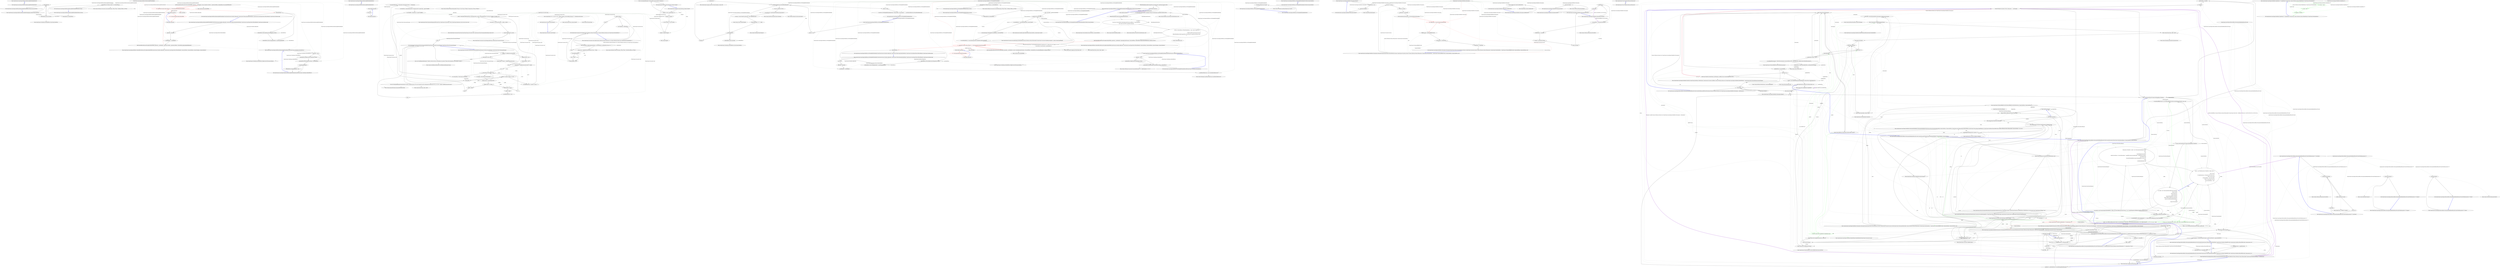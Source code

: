 digraph  {
m0_36 [cluster="QuantConnect.Lean.Engine.RealTime.BacktestingRealTimeHandler.Exit()", file="BacktestingRealTimeHandler.cs", label="Entry QuantConnect.Lean.Engine.RealTime.BacktestingRealTimeHandler.Exit()", span="126-126"];
m0_37 [cluster="QuantConnect.Lean.Engine.RealTime.BacktestingRealTimeHandler.Exit()", file="BacktestingRealTimeHandler.cs", label="Exit QuantConnect.Lean.Engine.RealTime.BacktestingRealTimeHandler.Exit()", span="126-126"];
m0_13 [cluster="Unk.EverySecurityEndOfDay", file="BacktestingRealTimeHandler.cs", label="Entry Unk.EverySecurityEndOfDay", span=""];
m0_12 [cluster="Unk.Where", file="BacktestingRealTimeHandler.cs", label="Entry Unk.Where", span=""];
m0_18 [cluster="QuantConnect.Lean.Engine.RealTime.BacktestingRealTimeHandler.Run()", file="BacktestingRealTimeHandler.cs", label="Entry QuantConnect.Lean.Engine.RealTime.BacktestingRealTimeHandler.Run()", span="78-78"];
m0_19 [cluster="QuantConnect.Lean.Engine.RealTime.BacktestingRealTimeHandler.Run()", file="BacktestingRealTimeHandler.cs", label="Exit QuantConnect.Lean.Engine.RealTime.BacktestingRealTimeHandler.Run()", span="78-78"];
m0_14 [cluster="QuantConnect.Scheduling.ScheduledEvent.SkipEventsUntil(System.DateTime)", file="BacktestingRealTimeHandler.cs", label="Entry QuantConnect.Scheduling.ScheduledEvent.SkipEventsUntil(System.DateTime)", span="183-183"];
m0_30 [cluster="System.Collections.Concurrent.ConcurrentDictionary<TKey, TValue>.TryRemove(TKey, out TValue)", file="BacktestingRealTimeHandler.cs", label="Entry System.Collections.Concurrent.ConcurrentDictionary<TKey, TValue>.TryRemove(TKey, out TValue)", span="0-0"];
m0_35 [cluster="QuantConnect.Scheduling.ScheduledEvent.Scan(System.DateTime)", file="BacktestingRealTimeHandler.cs", label="Entry QuantConnect.Scheduling.ScheduledEvent.Scan(System.DateTime)", span="126-126"];
m0_11 [cluster="QuantConnect.Lean.Engine.RealTime.BacktestingRealTimeHandler.Add(QuantConnect.Scheduling.ScheduledEvent)", file="BacktestingRealTimeHandler.cs", label="Entry QuantConnect.Lean.Engine.RealTime.BacktestingRealTimeHandler.Add(QuantConnect.Scheduling.ScheduledEvent)", span="86-86"];
m0_20 [cluster="QuantConnect.Lean.Engine.RealTime.BacktestingRealTimeHandler.Add(QuantConnect.Scheduling.ScheduledEvent)", file="BacktestingRealTimeHandler.cs", label="_algorithm != null", span="88-88"];
m0_21 [cluster="QuantConnect.Lean.Engine.RealTime.BacktestingRealTimeHandler.Add(QuantConnect.Scheduling.ScheduledEvent)", file="BacktestingRealTimeHandler.cs", label="scheduledEvent.SkipEventsUntil(_algorithm.UtcTime)", span="90-90"];
m0_22 [cluster="QuantConnect.Lean.Engine.RealTime.BacktestingRealTimeHandler.Add(QuantConnect.Scheduling.ScheduledEvent)", file="BacktestingRealTimeHandler.cs", label="_scheduledEvents[scheduledEvent.Name] = scheduledEvent", span="93-93"];
m0_24 [cluster="QuantConnect.Lean.Engine.RealTime.BacktestingRealTimeHandler.Add(QuantConnect.Scheduling.ScheduledEvent)", file="BacktestingRealTimeHandler.cs", label="scheduledEvent.IsLoggingEnabled = true", span="96-96"];
m0_23 [cluster="QuantConnect.Lean.Engine.RealTime.BacktestingRealTimeHandler.Add(QuantConnect.Scheduling.ScheduledEvent)", file="BacktestingRealTimeHandler.cs", label="Log.DebuggingEnabled", span="94-94"];
m0_25 [cluster="QuantConnect.Lean.Engine.RealTime.BacktestingRealTimeHandler.Add(QuantConnect.Scheduling.ScheduledEvent)", file="BacktestingRealTimeHandler.cs", label="Exit QuantConnect.Lean.Engine.RealTime.BacktestingRealTimeHandler.Add(QuantConnect.Scheduling.ScheduledEvent)", span="86-86"];
m0_31 [cluster="QuantConnect.Lean.Engine.RealTime.BacktestingRealTimeHandler.SetTime(System.DateTime)", file="BacktestingRealTimeHandler.cs", label="Entry QuantConnect.Lean.Engine.RealTime.BacktestingRealTimeHandler.SetTime(System.DateTime)", span="114-114"];
m0_32 [cluster="QuantConnect.Lean.Engine.RealTime.BacktestingRealTimeHandler.SetTime(System.DateTime)", file="BacktestingRealTimeHandler.cs", label=_scheduledEvents, span="117-117"];
m0_33 [cluster="QuantConnect.Lean.Engine.RealTime.BacktestingRealTimeHandler.SetTime(System.DateTime)", file="BacktestingRealTimeHandler.cs", label="scheduledEvent.Value.Scan(time)", span="119-119"];
m0_34 [cluster="QuantConnect.Lean.Engine.RealTime.BacktestingRealTimeHandler.SetTime(System.DateTime)", file="BacktestingRealTimeHandler.cs", label="Exit QuantConnect.Lean.Engine.RealTime.BacktestingRealTimeHandler.SetTime(System.DateTime)", span="114-114"];
m0_10 [cluster="QuantConnect.Lean.Engine.RealTime.ScheduledEventFactory.EveryAlgorithmEndOfDay(QuantConnect.Interfaces.IAlgorithm, QuantConnect.Lean.Engine.Results.IResultHandler, System.DateTime, System.DateTime, System.TimeSpan, System.DateTime?)", file="BacktestingRealTimeHandler.cs", label="Entry QuantConnect.Lean.Engine.RealTime.ScheduledEventFactory.EveryAlgorithmEndOfDay(QuantConnect.Interfaces.IAlgorithm, QuantConnect.Lean.Engine.Results.IResultHandler, System.DateTime, System.DateTime, System.TimeSpan, System.DateTime?)", span="64-64"];
m0_26 [cluster="QuantConnect.Lean.Engine.RealTime.BacktestingRealTimeHandler.Remove(string)", file="BacktestingRealTimeHandler.cs", label="Entry QuantConnect.Lean.Engine.RealTime.BacktestingRealTimeHandler.Remove(string)", span="104-104"];
m0_27 [cluster="QuantConnect.Lean.Engine.RealTime.BacktestingRealTimeHandler.Remove(string)", file="BacktestingRealTimeHandler.cs", label="ScheduledEvent scheduledEvent", span="106-106"];
m0_28 [cluster="QuantConnect.Lean.Engine.RealTime.BacktestingRealTimeHandler.Remove(string)", file="BacktestingRealTimeHandler.cs", label="_scheduledEvents.TryRemove(name, out scheduledEvent)", span="107-107"];
m0_29 [cluster="QuantConnect.Lean.Engine.RealTime.BacktestingRealTimeHandler.Remove(string)", file="BacktestingRealTimeHandler.cs", label="Exit QuantConnect.Lean.Engine.RealTime.BacktestingRealTimeHandler.Remove(string)", span="104-104"];
m0_0 [cluster="QuantConnect.Lean.Engine.RealTime.BacktestingRealTimeHandler.Setup(QuantConnect.Interfaces.IAlgorithm, QuantConnect.Packets.AlgorithmNodePacket, QuantConnect.Lean.Engine.Results.IResultHandler, QuantConnect.Interfaces.IApi)", file="BacktestingRealTimeHandler.cs", label="Entry QuantConnect.Lean.Engine.RealTime.BacktestingRealTimeHandler.Setup(QuantConnect.Interfaces.IAlgorithm, QuantConnect.Packets.AlgorithmNodePacket, QuantConnect.Lean.Engine.Results.IResultHandler, QuantConnect.Interfaces.IApi)", span="50-50"];
m0_1 [cluster="QuantConnect.Lean.Engine.RealTime.BacktestingRealTimeHandler.Setup(QuantConnect.Interfaces.IAlgorithm, QuantConnect.Packets.AlgorithmNodePacket, QuantConnect.Lean.Engine.Results.IResultHandler, QuantConnect.Interfaces.IApi)", file="BacktestingRealTimeHandler.cs", label="_algorithm = algorithm", span="53-53"];
m0_2 [cluster="QuantConnect.Lean.Engine.RealTime.BacktestingRealTimeHandler.Setup(QuantConnect.Interfaces.IAlgorithm, QuantConnect.Packets.AlgorithmNodePacket, QuantConnect.Lean.Engine.Results.IResultHandler, QuantConnect.Interfaces.IApi)", file="BacktestingRealTimeHandler.cs", label="_resultHandler =  resultHandler", span="54-54"];
m0_5 [cluster="QuantConnect.Lean.Engine.RealTime.BacktestingRealTimeHandler.Setup(QuantConnect.Interfaces.IAlgorithm, QuantConnect.Packets.AlgorithmNodePacket, QuantConnect.Lean.Engine.Results.IResultHandler, QuantConnect.Interfaces.IApi)", file="BacktestingRealTimeHandler.cs", label="Add(ScheduledEventFactory.EverySecurityEndOfDay(_algorithm, _resultHandler, security, algorithm.StartDate, _algorithm.EndDate, ScheduledEvent.SecurityEndOfDayDelta))", span="62-62"];
m0_7 [cluster="QuantConnect.Lean.Engine.RealTime.BacktestingRealTimeHandler.Setup(QuantConnect.Interfaces.IAlgorithm, QuantConnect.Packets.AlgorithmNodePacket, QuantConnect.Lean.Engine.Results.IResultHandler, QuantConnect.Interfaces.IApi)", file="BacktestingRealTimeHandler.cs", label="scheduledEvent.Value.SkipEventsUntil(algorithm.UtcTime)", span="68-68"];
m0_3 [cluster="QuantConnect.Lean.Engine.RealTime.BacktestingRealTimeHandler.Setup(QuantConnect.Interfaces.IAlgorithm, QuantConnect.Packets.AlgorithmNodePacket, QuantConnect.Lean.Engine.Results.IResultHandler, QuantConnect.Interfaces.IApi)", file="BacktestingRealTimeHandler.cs", label="Add(ScheduledEventFactory.EveryAlgorithmEndOfDay(_algorithm, _resultHandler, _algorithm.StartDate, _algorithm.EndDate, ScheduledEvent.AlgorithmEndOfDayDelta))", span="57-57"];
m0_4 [cluster="QuantConnect.Lean.Engine.RealTime.BacktestingRealTimeHandler.Setup(QuantConnect.Interfaces.IAlgorithm, QuantConnect.Packets.AlgorithmNodePacket, QuantConnect.Lean.Engine.Results.IResultHandler, QuantConnect.Interfaces.IApi)", color=red, community=0, file="BacktestingRealTimeHandler.cs", label="28: _algorithm.Securities.Values.Where(x => !x.SubscriptionDataConfig.IsInternalFeed)", span="60-60"];
m0_6 [cluster="QuantConnect.Lean.Engine.RealTime.BacktestingRealTimeHandler.Setup(QuantConnect.Interfaces.IAlgorithm, QuantConnect.Packets.AlgorithmNodePacket, QuantConnect.Lean.Engine.Results.IResultHandler, QuantConnect.Interfaces.IApi)", file="BacktestingRealTimeHandler.cs", label=_scheduledEvents, span="65-65"];
m0_8 [cluster="QuantConnect.Lean.Engine.RealTime.BacktestingRealTimeHandler.Setup(QuantConnect.Interfaces.IAlgorithm, QuantConnect.Packets.AlgorithmNodePacket, QuantConnect.Lean.Engine.Results.IResultHandler, QuantConnect.Interfaces.IApi)", file="BacktestingRealTimeHandler.cs", label="scheduledEvent.Value.IsLoggingEnabled = Log.DebuggingEnabled", span="70-70"];
m0_9 [cluster="QuantConnect.Lean.Engine.RealTime.BacktestingRealTimeHandler.Setup(QuantConnect.Interfaces.IAlgorithm, QuantConnect.Packets.AlgorithmNodePacket, QuantConnect.Lean.Engine.Results.IResultHandler, QuantConnect.Interfaces.IApi)", file="BacktestingRealTimeHandler.cs", label="Exit QuantConnect.Lean.Engine.RealTime.BacktestingRealTimeHandler.Setup(QuantConnect.Interfaces.IAlgorithm, QuantConnect.Packets.AlgorithmNodePacket, QuantConnect.Lean.Engine.Results.IResultHandler, QuantConnect.Interfaces.IApi)", span="50-50"];
m0_15 [cluster="lambda expression", file="BacktestingRealTimeHandler.cs", label="Entry lambda expression", span="60-60"];
m0_16 [cluster="lambda expression", color=red, community=0, file="BacktestingRealTimeHandler.cs", label="33: !x.SubscriptionDataConfig.IsInternalFeed", span="60-60"];
m0_17 [cluster="lambda expression", file="BacktestingRealTimeHandler.cs", label="Exit lambda expression", span="60-60"];
m0_38 [file="BacktestingRealTimeHandler.cs", label="QuantConnect.Lean.Engine.RealTime.BacktestingRealTimeHandler", span=""];
m1_56 [cluster="System.Collections.Generic.IEnumerable<TSource>.Min<TSource, TResult>(System.Func<TSource, TResult>)", file="DataFeedPacket.cs", label="Entry System.Collections.Generic.IEnumerable<TSource>.Min<TSource, TResult>(System.Func<TSource, TResult>)", span="0-0"];
m1_8 [cluster="string.ToUpper()", file="DataFeedPacket.cs", label="Entry string.ToUpper()", span="0-0"];
m1_68 [cluster="string.Format(string, params object[])", file="DataFeedPacket.cs", label="Entry string.Format(string, params object[])", span="0-0"];
m1_20 [cluster="System.Collections.Generic.Dictionary<TKey, TValue>.TryGetValue(TKey, out TValue)", file="DataFeedPacket.cs", label="Entry System.Collections.Generic.Dictionary<TKey, TValue>.TryGetValue(TKey, out TValue)", span="0-0"];
m1_58 [cluster="QuantConnect.Securities.Forex.Forex.Forex(QuantConnect.Securities.Cash, QuantConnect.Data.SubscriptionDataConfig, decimal, bool)", file="DataFeedPacket.cs", label="Entry QuantConnect.Securities.Forex.Forex.Forex(QuantConnect.Securities.Cash, QuantConnect.Data.SubscriptionDataConfig, decimal, bool)", span="44-44"];
m1_55 [cluster="System.InvalidOperationException.InvalidOperationException(string)", file="DataFeedPacket.cs", label="Entry System.InvalidOperationException.InvalidOperationException(string)", span="0-0"];
m1_21 [cluster="QuantConnect.Securities.Cash.EnsureCurrencyDataFeed(QuantConnect.Securities.SecurityManager, QuantConnect.Data.SubscriptionManager)", file="DataFeedPacket.cs", label="Entry QuantConnect.Securities.Cash.EnsureCurrencyDataFeed(QuantConnect.Securities.SecurityManager, QuantConnect.Data.SubscriptionManager)", span="102-102"];
m1_22 [cluster="QuantConnect.Securities.Cash.EnsureCurrencyDataFeed(QuantConnect.Securities.SecurityManager, QuantConnect.Data.SubscriptionManager)", file="DataFeedPacket.cs", label="Symbol == CashBook.AccountCurrency", span="104-104"];
m1_26 [cluster="QuantConnect.Securities.Cash.EnsureCurrencyDataFeed(QuantConnect.Securities.SecurityManager, QuantConnect.Data.SubscriptionManager)", file="DataFeedPacket.cs", label="subscriptions.Count == 0", span="111-111"];
m1_31 [cluster="QuantConnect.Securities.Cash.EnsureCurrencyDataFeed(QuantConnect.Securities.SecurityManager, QuantConnect.Data.SubscriptionManager)", file="DataFeedPacket.cs", label="i < subscriptions.Subscriptions.Count", span="119-119"];
m1_32 [cluster="QuantConnect.Securities.Cash.EnsureCurrencyDataFeed(QuantConnect.Securities.SecurityManager, QuantConnect.Data.SubscriptionManager)", file="DataFeedPacket.cs", label="var config = subscriptions.Subscriptions[i]", span="121-121"];
m1_43 [cluster="QuantConnect.Securities.Cash.EnsureCurrencyDataFeed(QuantConnect.Securities.SecurityManager, QuantConnect.Data.SubscriptionManager)", file="DataFeedPacket.cs", label="var minimumResolution = subscriptions.Subscriptions.Min(x => x.Resolution)", span="141-141"];
m1_49 [cluster="QuantConnect.Securities.Cash.EnsureCurrencyDataFeed(QuantConnect.Securities.SecurityManager, QuantConnect.Data.SubscriptionManager)", file="DataFeedPacket.cs", label="_config = subscriptions.Add(objectType, SecurityType.Forex, symbol, minimumResolution, true, false, isTradeBar, isTradeBar, true)", span="150-150"];
m1_51 [cluster="QuantConnect.Securities.Cash.EnsureCurrencyDataFeed(QuantConnect.Securities.SecurityManager, QuantConnect.Data.SubscriptionManager)", file="DataFeedPacket.cs", label="securities.Add(symbol, security)", span="152-152"];
m1_23 [cluster="QuantConnect.Securities.Cash.EnsureCurrencyDataFeed(QuantConnect.Securities.SecurityManager, QuantConnect.Data.SubscriptionManager)", file="DataFeedPacket.cs", label="_isBaseCurrency = true", span="106-106"];
m1_24 [cluster="QuantConnect.Securities.Cash.EnsureCurrencyDataFeed(QuantConnect.Securities.SecurityManager, QuantConnect.Data.SubscriptionManager)", file="DataFeedPacket.cs", label="ConversionRate = 1.0m", span="107-107"];
m1_25 [cluster="QuantConnect.Securities.Cash.EnsureCurrencyDataFeed(QuantConnect.Securities.SecurityManager, QuantConnect.Data.SubscriptionManager)", file="DataFeedPacket.cs", label="return;", span="108-108"];
m1_27 [cluster="QuantConnect.Securities.Cash.EnsureCurrencyDataFeed(QuantConnect.Securities.SecurityManager, QuantConnect.Data.SubscriptionManager)", file="DataFeedPacket.cs", label="throw new InvalidOperationException(''Unable to add cash when no subscriptions are present. Please add subscriptions in the Initialize() method.'');", span="113-113"];
m1_28 [cluster="QuantConnect.Securities.Cash.EnsureCurrencyDataFeed(QuantConnect.Securities.SecurityManager, QuantConnect.Data.SubscriptionManager)", file="DataFeedPacket.cs", label="string normal = Symbol + CashBook.AccountCurrency", span="117-117"];
m1_29 [cluster="QuantConnect.Securities.Cash.EnsureCurrencyDataFeed(QuantConnect.Securities.SecurityManager, QuantConnect.Data.SubscriptionManager)", file="DataFeedPacket.cs", label="string invert = CashBook.AccountCurrency + Symbol", span="118-118"];
m1_34 [cluster="QuantConnect.Securities.Cash.EnsureCurrencyDataFeed(QuantConnect.Securities.SecurityManager, QuantConnect.Data.SubscriptionManager)", file="DataFeedPacket.cs", label="config.Symbol == normal", span="126-126"];
m1_47 [cluster="QuantConnect.Securities.Cash.EnsureCurrencyDataFeed(QuantConnect.Securities.SecurityManager, QuantConnect.Data.SubscriptionManager)", file="DataFeedPacket.cs", label="symbol == normal || symbol == invert", span="146-146"];
m1_30 [cluster="QuantConnect.Securities.Cash.EnsureCurrencyDataFeed(QuantConnect.Securities.SecurityManager, QuantConnect.Data.SubscriptionManager)", file="DataFeedPacket.cs", label="int i = 0", span="119-119"];
m1_37 [cluster="QuantConnect.Securities.Cash.EnsureCurrencyDataFeed(QuantConnect.Securities.SecurityManager, QuantConnect.Data.SubscriptionManager)", file="DataFeedPacket.cs", label="config.Symbol == invert", span="131-131"];
m1_48 [cluster="QuantConnect.Securities.Cash.EnsureCurrencyDataFeed(QuantConnect.Securities.SecurityManager, QuantConnect.Data.SubscriptionManager)", file="DataFeedPacket.cs", label="_invertRealTimePrice = symbol == invert", span="148-148"];
m1_41 [cluster="QuantConnect.Securities.Cash.EnsureCurrencyDataFeed(QuantConnect.Securities.SecurityManager, QuantConnect.Data.SubscriptionManager)", file="DataFeedPacket.cs", label="i++", span="119-119"];
m1_42 [cluster="QuantConnect.Securities.Cash.EnsureCurrencyDataFeed(QuantConnect.Securities.SecurityManager, QuantConnect.Data.SubscriptionManager)", file="DataFeedPacket.cs", label="var currencyPairs = Forex.Forex.CurrencyPairs", span="140-140"];
m1_33 [cluster="QuantConnect.Securities.Cash.EnsureCurrencyDataFeed(QuantConnect.Securities.SecurityManager, QuantConnect.Data.SubscriptionManager)", file="DataFeedPacket.cs", label="config.Security != SecurityType.Forex", span="122-122"];
m1_35 [cluster="QuantConnect.Securities.Cash.EnsureCurrencyDataFeed(QuantConnect.Securities.SecurityManager, QuantConnect.Data.SubscriptionManager)", file="DataFeedPacket.cs", label="_config = config", span="128-128"];
m1_38 [cluster="QuantConnect.Securities.Cash.EnsureCurrencyDataFeed(QuantConnect.Securities.SecurityManager, QuantConnect.Data.SubscriptionManager)", file="DataFeedPacket.cs", label="_config = config", span="133-133"];
m1_36 [cluster="QuantConnect.Securities.Cash.EnsureCurrencyDataFeed(QuantConnect.Securities.SecurityManager, QuantConnect.Data.SubscriptionManager)", file="DataFeedPacket.cs", label="return;", span="129-129"];
m1_39 [cluster="QuantConnect.Securities.Cash.EnsureCurrencyDataFeed(QuantConnect.Securities.SecurityManager, QuantConnect.Data.SubscriptionManager)", file="DataFeedPacket.cs", label="_invertRealTimePrice = true", span="134-134"];
m1_40 [cluster="QuantConnect.Securities.Cash.EnsureCurrencyDataFeed(QuantConnect.Securities.SecurityManager, QuantConnect.Data.SubscriptionManager)", file="DataFeedPacket.cs", label="return;", span="135-135"];
m1_46 [cluster="QuantConnect.Securities.Cash.EnsureCurrencyDataFeed(QuantConnect.Securities.SecurityManager, QuantConnect.Data.SubscriptionManager)", file="DataFeedPacket.cs", label=currencyPairs, span="144-144"];
m1_44 [cluster="QuantConnect.Securities.Cash.EnsureCurrencyDataFeed(QuantConnect.Securities.SecurityManager, QuantConnect.Data.SubscriptionManager)", file="DataFeedPacket.cs", label="var objectType = minimumResolution == Resolution.Tick ? typeof (Tick) : typeof (TradeBar)", span="142-142"];
m1_45 [cluster="QuantConnect.Securities.Cash.EnsureCurrencyDataFeed(QuantConnect.Securities.SecurityManager, QuantConnect.Data.SubscriptionManager)", file="DataFeedPacket.cs", label="var isTradeBar = objectType == typeof (TradeBar)", span="143-143"];
m1_53 [cluster="QuantConnect.Securities.Cash.EnsureCurrencyDataFeed(QuantConnect.Securities.SecurityManager, QuantConnect.Data.SubscriptionManager)", file="DataFeedPacket.cs", label="throw new ArgumentException(string.Format(''In order to maintain cash in {0} you are required to add a subscription for Forex pair {0}{1} or {1}{0}'', Symbol, CashBook.AccountCurrency));", span="158-158"];
m1_50 [cluster="QuantConnect.Securities.Cash.EnsureCurrencyDataFeed(QuantConnect.Securities.SecurityManager, QuantConnect.Data.SubscriptionManager)", file="DataFeedPacket.cs", label="var security = new Forex.Forex(this, _config, 1m, false)", span="151-151"];
m1_52 [cluster="QuantConnect.Securities.Cash.EnsureCurrencyDataFeed(QuantConnect.Securities.SecurityManager, QuantConnect.Data.SubscriptionManager)", file="DataFeedPacket.cs", label="return;", span="153-153"];
m1_54 [cluster="QuantConnect.Securities.Cash.EnsureCurrencyDataFeed(QuantConnect.Securities.SecurityManager, QuantConnect.Data.SubscriptionManager)", file="DataFeedPacket.cs", label="Exit QuantConnect.Securities.Cash.EnsureCurrencyDataFeed(QuantConnect.Securities.SecurityManager, QuantConnect.Data.SubscriptionManager)", span="102-102"];
m1_0 [cluster="QuantConnect.Securities.Cash.Cash(string, decimal, decimal)", file="DataFeedPacket.cs", label="Entry QuantConnect.Securities.Cash.Cash(string, decimal, decimal)", span="60-60"];
m1_1 [cluster="QuantConnect.Securities.Cash.Cash(string, decimal, decimal)", file="DataFeedPacket.cs", label="symbol == null || symbol.Length != 3", span="62-62"];
m1_3 [cluster="QuantConnect.Securities.Cash.Cash(string, decimal, decimal)", file="DataFeedPacket.cs", label="Quantity = quantity", span="66-66"];
m1_4 [cluster="QuantConnect.Securities.Cash.Cash(string, decimal, decimal)", file="DataFeedPacket.cs", label="ConversionRate = conversionRate", span="67-67"];
m1_5 [cluster="QuantConnect.Securities.Cash.Cash(string, decimal, decimal)", file="DataFeedPacket.cs", label="Symbol = symbol.ToUpper()", span="68-68"];
m1_2 [cluster="QuantConnect.Securities.Cash.Cash(string, decimal, decimal)", file="DataFeedPacket.cs", label="throw new ArgumentException(''Cash symbols must be exactly 3 characters.'');", span="64-64"];
m1_6 [cluster="QuantConnect.Securities.Cash.Cash(string, decimal, decimal)", file="DataFeedPacket.cs", label="Exit QuantConnect.Securities.Cash.Cash(string, decimal, decimal)", span="60-60"];
m1_60 [cluster="string.Format(string, object, object)", file="DataFeedPacket.cs", label="Entry string.Format(string, object, object)", span="0-0"];
m1_57 [cluster="QuantConnect.Data.SubscriptionManager.Add(System.Type, QuantConnect.SecurityType, string, QuantConnect.Resolution, bool, bool, bool, bool, bool)", file="DataFeedPacket.cs", label="Entry QuantConnect.Data.SubscriptionManager.Add(System.Type, QuantConnect.SecurityType, string, QuantConnect.Resolution, bool, bool, bool, bool, bool)", span="106-106"];
m1_59 [cluster="QuantConnect.Securities.SecurityManager.Add(string, QuantConnect.Securities.Security)", file="DataFeedPacket.cs", label="Entry QuantConnect.Securities.SecurityManager.Add(string, QuantConnect.Securities.Security)", span="81-81"];
m1_9 [cluster="QuantConnect.Securities.Cash.Update(System.Collections.Generic.Dictionary<int, System.Collections.Generic.List<QuantConnect.Data.BaseData>>)", file="DataFeedPacket.cs", label="Entry QuantConnect.Securities.Cash.Update(System.Collections.Generic.Dictionary<int, System.Collections.Generic.List<QuantConnect.Data.BaseData>>)", span="75-75"];
m1_10 [cluster="QuantConnect.Securities.Cash.Update(System.Collections.Generic.Dictionary<int, System.Collections.Generic.List<QuantConnect.Data.BaseData>>)", file="DataFeedPacket.cs", label=_isBaseCurrency, span="78-78"];
m1_13 [cluster="QuantConnect.Securities.Cash.Update(System.Collections.Generic.Dictionary<int, System.Collections.Generic.List<QuantConnect.Data.BaseData>>)", file="DataFeedPacket.cs", label="!data.TryGetValue(_config.SubscriptionIndex, out realTimePrice) || realTimePrice.Count == 0", span="81-81"];
m1_11 [cluster="QuantConnect.Securities.Cash.Update(System.Collections.Generic.Dictionary<int, System.Collections.Generic.List<QuantConnect.Data.BaseData>>)", file="DataFeedPacket.cs", label="return;", span="78-78"];
m1_12 [cluster="QuantConnect.Securities.Cash.Update(System.Collections.Generic.Dictionary<int, System.Collections.Generic.List<QuantConnect.Data.BaseData>>)", file="DataFeedPacket.cs", label="List<BaseData> realTimePrice", span="80-80"];
m1_14 [cluster="QuantConnect.Securities.Cash.Update(System.Collections.Generic.Dictionary<int, System.Collections.Generic.List<QuantConnect.Data.BaseData>>)", file="DataFeedPacket.cs", label="return;", span="84-84"];
m1_15 [cluster="QuantConnect.Securities.Cash.Update(System.Collections.Generic.Dictionary<int, System.Collections.Generic.List<QuantConnect.Data.BaseData>>)", file="DataFeedPacket.cs", label="decimal rate = realTimePrice[realTimePrice.Count - 1].Value", span="87-87"];
m1_16 [cluster="QuantConnect.Securities.Cash.Update(System.Collections.Generic.Dictionary<int, System.Collections.Generic.List<QuantConnect.Data.BaseData>>)", file="DataFeedPacket.cs", label=_invertRealTimePrice, span="88-88"];
m1_17 [cluster="QuantConnect.Securities.Cash.Update(System.Collections.Generic.Dictionary<int, System.Collections.Generic.List<QuantConnect.Data.BaseData>>)", file="DataFeedPacket.cs", label="rate = 1/rate", span="90-90"];
m1_18 [cluster="QuantConnect.Securities.Cash.Update(System.Collections.Generic.Dictionary<int, System.Collections.Generic.List<QuantConnect.Data.BaseData>>)", file="DataFeedPacket.cs", label="ConversionRate = rate", span="93-93"];
m1_19 [cluster="QuantConnect.Securities.Cash.Update(System.Collections.Generic.Dictionary<int, System.Collections.Generic.List<QuantConnect.Data.BaseData>>)", file="DataFeedPacket.cs", label="Exit QuantConnect.Securities.Cash.Update(System.Collections.Generic.Dictionary<int, System.Collections.Generic.List<QuantConnect.Data.BaseData>>)", span="75-75"];
m1_64 [cluster="QuantConnect.Securities.Cash.ToString()", file="DataFeedPacket.cs", label="Entry QuantConnect.Securities.Cash.ToString()", span="161-161"];
m1_65 [cluster="QuantConnect.Securities.Cash.ToString()", file="DataFeedPacket.cs", label="return string.Format(''{0}: {1} @ {2} ({3})'', Symbol, Quantity, ConversionRate.ToString(''C''), ValueInAccountCurrency);", span="163-163"];
m1_66 [cluster="QuantConnect.Securities.Cash.ToString()", file="DataFeedPacket.cs", label="Exit QuantConnect.Securities.Cash.ToString()", span="161-161"];
m1_67 [cluster="decimal.ToString(string)", file="DataFeedPacket.cs", label="Entry decimal.ToString(string)", span="0-0"];
m1_7 [cluster="System.ArgumentException.ArgumentException(string)", file="DataFeedPacket.cs", label="Entry System.ArgumentException.ArgumentException(string)", span="0-0"];
m1_61 [cluster="lambda expression", file="DataFeedPacket.cs", label="Entry lambda expression", span="141-141"];
m1_62 [cluster="lambda expression", file="DataFeedPacket.cs", label="x.Resolution", span="141-141"];
m1_63 [cluster="lambda expression", file="DataFeedPacket.cs", label="Exit lambda expression", span="141-141"];
m1_69 [file="DataFeedPacket.cs", label="QuantConnect.Securities.Cash", span=""];
m4_53 [cluster="QuantConnect.Logging.Log.Error(System.Exception, string, bool)", file="LiveTradingRealTimeHandler.cs", label="Entry QuantConnect.Logging.Log.Error(System.Exception, string, bool)", span="98-98"];
m4_25 [cluster="Unk.Where", file="LiveTradingRealTimeHandler.cs", label="Entry Unk.Where", span=""];
m4_70 [cluster="QuantConnect.Lean.Engine.RealTime.LiveTradingRealTimeHandler.Remove(string)", file="LiveTradingRealTimeHandler.cs", label="Entry QuantConnect.Lean.Engine.RealTime.LiveTradingRealTimeHandler.Remove(string)", span="172-172"];
m4_71 [cluster="QuantConnect.Lean.Engine.RealTime.LiveTradingRealTimeHandler.Remove(string)", file="LiveTradingRealTimeHandler.cs", label="ScheduledEvent scheduledEvent", span="174-174"];
m4_72 [cluster="QuantConnect.Lean.Engine.RealTime.LiveTradingRealTimeHandler.Remove(string)", file="LiveTradingRealTimeHandler.cs", label="_scheduledEvents.TryRemove(name, out scheduledEvent)", span="175-175"];
m4_73 [cluster="QuantConnect.Lean.Engine.RealTime.LiveTradingRealTimeHandler.Remove(string)", file="LiveTradingRealTimeHandler.cs", label="Exit QuantConnect.Lean.Engine.RealTime.LiveTradingRealTimeHandler.Remove(string)", span="172-172"];
m4_80 [cluster="System.Threading.CancellationTokenSource.Cancel()", file="LiveTradingRealTimeHandler.cs", label="Entry System.Threading.CancellationTokenSource.Cancel()", span="0-0"];
m4_28 [cluster="lambda expression", file="LiveTradingRealTimeHandler.cs", label="Entry lambda expression", span="75-79"];
m4_29 [cluster="lambda expression", file="LiveTradingRealTimeHandler.cs", label="RefreshMarketHoursToday(triggerTime.ConvertFromUtc(_algorithm.TimeZone).Date)", span="78-78"];
m4_31 [cluster="lambda expression", file="LiveTradingRealTimeHandler.cs", label="Entry lambda expression", span="85-85"];
m4_30 [cluster="lambda expression", file="LiveTradingRealTimeHandler.cs", label="Exit lambda expression", span="75-79"];
m4_32 [cluster="lambda expression", color=red, community=0, file="LiveTradingRealTimeHandler.cs", label="12: !x.SubscriptionDataConfig.IsInternalFeed", span="85-85"];
m4_33 [cluster="lambda expression", file="LiveTradingRealTimeHandler.cs", label="Exit lambda expression", span="85-85"];
m4_26 [cluster="Unk.EverySecurityEndOfDay", file="LiveTradingRealTimeHandler.cs", label="Entry Unk.EverySecurityEndOfDay", span=""];
m4_77 [cluster="QuantConnect.Lean.Engine.RealTime.LiveTradingRealTimeHandler.Exit()", file="LiveTradingRealTimeHandler.cs", label="Entry QuantConnect.Lean.Engine.RealTime.LiveTradingRealTimeHandler.Exit()", span="191-191"];
m4_78 [cluster="QuantConnect.Lean.Engine.RealTime.LiveTradingRealTimeHandler.Exit()", file="LiveTradingRealTimeHandler.cs", label="_cancellationTokenSource.Cancel()", span="193-193"];
m4_79 [cluster="QuantConnect.Lean.Engine.RealTime.LiveTradingRealTimeHandler.Exit()", file="LiveTradingRealTimeHandler.cs", label="Exit QuantConnect.Lean.Engine.RealTime.LiveTradingRealTimeHandler.Exit()", span="191-191"];
m4_50 [cluster="System.Convert.ToInt32(double)", file="LiveTradingRealTimeHandler.cs", label="Entry System.Convert.ToInt32(double)", span="0-0"];
m4_49 [cluster="System.DateTime.RoundUp(System.TimeSpan)", file="LiveTradingRealTimeHandler.cs", label="Entry System.DateTime.RoundUp(System.TimeSpan)", span="436-436"];
m4_18 [cluster="QuantConnect.Lean.Engine.RealTime.LiveTradingRealTimeHandler.RefreshMarketHoursToday(System.DateTime)", file="LiveTradingRealTimeHandler.cs", label="Entry QuantConnect.Lean.Engine.RealTime.LiveTradingRealTimeHandler.RefreshMarketHoursToday(System.DateTime)", span="139-139"];
m4_55 [cluster="QuantConnect.Lean.Engine.RealTime.LiveTradingRealTimeHandler.RefreshMarketHoursToday(System.DateTime)", file="LiveTradingRealTimeHandler.cs", label="date = date.Date", span="141-141"];
m4_56 [cluster="QuantConnect.Lean.Engine.RealTime.LiveTradingRealTimeHandler.RefreshMarketHoursToday(System.DateTime)", file="LiveTradingRealTimeHandler.cs", label="_algorithm.Securities.Values", span="144-144"];
m4_57 [cluster="QuantConnect.Lean.Engine.RealTime.LiveTradingRealTimeHandler.RefreshMarketHoursToday(System.DateTime)", file="LiveTradingRealTimeHandler.cs", label="var marketHours = _api.MarketToday(date, security.Symbol)", span="146-146"];
m4_58 [cluster="QuantConnect.Lean.Engine.RealTime.LiveTradingRealTimeHandler.RefreshMarketHoursToday(System.DateTime)", file="LiveTradingRealTimeHandler.cs", label="security.Exchange.SetMarketHours(marketHours, date.DayOfWeek)", span="147-147"];
m4_59 [cluster="QuantConnect.Lean.Engine.RealTime.LiveTradingRealTimeHandler.RefreshMarketHoursToday(System.DateTime)", file="LiveTradingRealTimeHandler.cs", label="var localMarketHours = security.Exchange.Hours.MarketHours[date.DayOfWeek]", span="148-148"];
m4_60 [cluster="QuantConnect.Lean.Engine.RealTime.LiveTradingRealTimeHandler.RefreshMarketHoursToday(System.DateTime)", file="LiveTradingRealTimeHandler.cs", label="Log.Trace(string.Format(''LiveTradingRealTimeHandler.SetupEvents({0}): Market hours set: Symbol: {1} {2}'',\r\n                        security.Type, security.Symbol, localMarketHours))", span="149-150"];
m4_61 [cluster="QuantConnect.Lean.Engine.RealTime.LiveTradingRealTimeHandler.RefreshMarketHoursToday(System.DateTime)", file="LiveTradingRealTimeHandler.cs", label="Exit QuantConnect.Lean.Engine.RealTime.LiveTradingRealTimeHandler.RefreshMarketHoursToday(System.DateTime)", span="139-139"];
m4_62 [cluster="QuantConnect.Interfaces.IApi.MarketToday(System.DateTime, QuantConnect.Symbol)", file="LiveTradingRealTimeHandler.cs", label="Entry QuantConnect.Interfaces.IApi.MarketToday(System.DateTime, QuantConnect.Symbol)", span="82-82"];
m4_52 [cluster="QuantConnect.Scheduling.ScheduledEvent.Scan(System.DateTime)", file="LiveTradingRealTimeHandler.cs", label="Entry QuantConnect.Scheduling.ScheduledEvent.Scan(System.DateTime)", span="126-126"];
m4_74 [cluster="System.Collections.Concurrent.ConcurrentDictionary<TKey, TValue>.TryRemove(TKey, out TValue)", file="LiveTradingRealTimeHandler.cs", label="Entry System.Collections.Concurrent.ConcurrentDictionary<TKey, TValue>.TryRemove(TKey, out TValue)", span="0-0"];
m4_34 [cluster="QuantConnect.Lean.Engine.RealTime.LiveTradingRealTimeHandler.Run()", file="LiveTradingRealTimeHandler.cs", label="Entry QuantConnect.Lean.Engine.RealTime.LiveTradingRealTimeHandler.Run()", span="104-104"];
m4_35 [cluster="QuantConnect.Lean.Engine.RealTime.LiveTradingRealTimeHandler.Run()", file="LiveTradingRealTimeHandler.cs", label="_isActive = true", span="106-106"];
m4_36 [cluster="QuantConnect.Lean.Engine.RealTime.LiveTradingRealTimeHandler.Run()", file="LiveTradingRealTimeHandler.cs", label="!_cancellationTokenSource.IsCancellationRequested", span="109-109"];
m4_37 [cluster="QuantConnect.Lean.Engine.RealTime.LiveTradingRealTimeHandler.Run()", file="LiveTradingRealTimeHandler.cs", label="var time = DateTime.UtcNow", span="113-113"];
m4_45 [cluster="QuantConnect.Lean.Engine.RealTime.LiveTradingRealTimeHandler.Run()", file="LiveTradingRealTimeHandler.cs", label="_isActive = false", span="132-132"];
m4_38 [cluster="QuantConnect.Lean.Engine.RealTime.LiveTradingRealTimeHandler.Run()", file="LiveTradingRealTimeHandler.cs", label="var nextSecond = time.RoundUp(TimeSpan.FromSeconds(1))", span="116-116"];
m4_39 [cluster="QuantConnect.Lean.Engine.RealTime.LiveTradingRealTimeHandler.Run()", file="LiveTradingRealTimeHandler.cs", label="var delay = Convert.ToInt32((nextSecond - time).TotalMilliseconds)", span="117-117"];
m4_42 [cluster="QuantConnect.Lean.Engine.RealTime.LiveTradingRealTimeHandler.Run()", file="LiveTradingRealTimeHandler.cs", label="scheduledEvent.Value.Scan(time)", span="123-123"];
m4_40 [cluster="QuantConnect.Lean.Engine.RealTime.LiveTradingRealTimeHandler.Run()", file="LiveTradingRealTimeHandler.cs", label="Thread.Sleep(delay < 0 ? 1 : delay)", span="118-118"];
m4_41 [cluster="QuantConnect.Lean.Engine.RealTime.LiveTradingRealTimeHandler.Run()", file="LiveTradingRealTimeHandler.cs", label=_scheduledEvents, span="121-121"];
m4_43 [cluster="QuantConnect.Lean.Engine.RealTime.LiveTradingRealTimeHandler.Run()", file="LiveTradingRealTimeHandler.cs", label=Exception, span="126-126"];
m4_44 [cluster="QuantConnect.Lean.Engine.RealTime.LiveTradingRealTimeHandler.Run()", file="LiveTradingRealTimeHandler.cs", label="Log.Error(err)", span="128-128"];
m4_46 [cluster="QuantConnect.Lean.Engine.RealTime.LiveTradingRealTimeHandler.Run()", file="LiveTradingRealTimeHandler.cs", label="Log.Trace(''LiveTradingRealTimeHandler.Run(): Exiting thread... Exit triggered: '' + _cancellationTokenSource.IsCancellationRequested)", span="133-133"];
m4_47 [cluster="QuantConnect.Lean.Engine.RealTime.LiveTradingRealTimeHandler.Run()", file="LiveTradingRealTimeHandler.cs", label="Exit QuantConnect.Lean.Engine.RealTime.LiveTradingRealTimeHandler.Run()", span="104-104"];
m4_63 [cluster="QuantConnect.Securities.SecurityExchange.SetMarketHours(System.Collections.Generic.IEnumerable<QuantConnect.Securities.MarketHoursSegment>, params System.DayOfWeek[])", file="LiveTradingRealTimeHandler.cs", label="Entry QuantConnect.Securities.SecurityExchange.SetMarketHours(System.Collections.Generic.IEnumerable<QuantConnect.Securities.MarketHoursSegment>, params System.DayOfWeek[])", span="126-126"];
m4_16 [cluster="System.Threading.CancellationTokenSource.CancellationTokenSource()", file="LiveTradingRealTimeHandler.cs", label="Entry System.Threading.CancellationTokenSource.CancellationTokenSource()", span="0-0"];
m4_27 [cluster="QuantConnect.Scheduling.ScheduledEvent.SkipEventsUntil(System.DateTime)", file="LiveTradingRealTimeHandler.cs", label="Entry QuantConnect.Scheduling.ScheduledEvent.SkipEventsUntil(System.DateTime)", span="183-183"];
m4_51 [cluster="System.Threading.Thread.Sleep(int)", file="LiveTradingRealTimeHandler.cs", label="Entry System.Threading.Thread.Sleep(int)", span="0-0"];
m4_69 [cluster="System.Collections.Concurrent.ConcurrentDictionary<K, V>.AddOrUpdate<K, V>(K, V)", file="LiveTradingRealTimeHandler.cs", label="Entry System.Collections.Concurrent.ConcurrentDictionary<K, V>.AddOrUpdate<K, V>(K, V)", span="116-116"];
m4_21 [cluster="System.DateTime.ConvertToUtc(DateTimeZone, bool)", file="LiveTradingRealTimeHandler.cs", label="Entry System.DateTime.ConvertToUtc(DateTimeZone, bool)", span="485-485"];
m4_20 [cluster="QuantConnect.Time.EachDay(System.DateTime, System.DateTime)", file="LiveTradingRealTimeHandler.cs", label="Entry QuantConnect.Time.EachDay(System.DateTime, System.DateTime)", span="233-233"];
m4_64 [cluster="string.Format(string, object, object, object)", file="LiveTradingRealTimeHandler.cs", label="Entry string.Format(string, object, object, object)", span="0-0"];
m4_75 [cluster="QuantConnect.Lean.Engine.RealTime.LiveTradingRealTimeHandler.SetTime(System.DateTime)", file="LiveTradingRealTimeHandler.cs", label="Entry QuantConnect.Lean.Engine.RealTime.LiveTradingRealTimeHandler.SetTime(System.DateTime)", span="182-182"];
m4_76 [cluster="QuantConnect.Lean.Engine.RealTime.LiveTradingRealTimeHandler.SetTime(System.DateTime)", file="LiveTradingRealTimeHandler.cs", label="Exit QuantConnect.Lean.Engine.RealTime.LiveTradingRealTimeHandler.SetTime(System.DateTime)", span="182-182"];
m4_22 [cluster="ScheduledEvent.cstr", file="LiveTradingRealTimeHandler.cs", label="Entry ScheduledEvent.cstr", span=""];
m4_0 [cluster="QuantConnect.Lean.Engine.RealTime.LiveTradingRealTimeHandler.Setup(QuantConnect.Interfaces.IAlgorithm, QuantConnect.Packets.AlgorithmNodePacket, QuantConnect.Lean.Engine.Results.IResultHandler, QuantConnect.Interfaces.IApi)", file="LiveTradingRealTimeHandler.cs", label="Entry QuantConnect.Lean.Engine.RealTime.LiveTradingRealTimeHandler.Setup(QuantConnect.Interfaces.IAlgorithm, QuantConnect.Packets.AlgorithmNodePacket, QuantConnect.Lean.Engine.Results.IResultHandler, QuantConnect.Interfaces.IApi)", span="57-57"];
m4_1 [cluster="QuantConnect.Lean.Engine.RealTime.LiveTradingRealTimeHandler.Setup(QuantConnect.Interfaces.IAlgorithm, QuantConnect.Packets.AlgorithmNodePacket, QuantConnect.Lean.Engine.Results.IResultHandler, QuantConnect.Interfaces.IApi)", file="LiveTradingRealTimeHandler.cs", label="_api = api", span="60-60"];
m4_2 [cluster="QuantConnect.Lean.Engine.RealTime.LiveTradingRealTimeHandler.Setup(QuantConnect.Interfaces.IAlgorithm, QuantConnect.Packets.AlgorithmNodePacket, QuantConnect.Lean.Engine.Results.IResultHandler, QuantConnect.Interfaces.IApi)", file="LiveTradingRealTimeHandler.cs", label="_algorithm = algorithm", span="61-61"];
m4_3 [cluster="QuantConnect.Lean.Engine.RealTime.LiveTradingRealTimeHandler.Setup(QuantConnect.Interfaces.IAlgorithm, QuantConnect.Packets.AlgorithmNodePacket, QuantConnect.Lean.Engine.Results.IResultHandler, QuantConnect.Interfaces.IApi)", file="LiveTradingRealTimeHandler.cs", label="_resultHandler = resultHandler", span="62-62"];
m4_13 [cluster="QuantConnect.Lean.Engine.RealTime.LiveTradingRealTimeHandler.Setup(QuantConnect.Interfaces.IAlgorithm, QuantConnect.Packets.AlgorithmNodePacket, QuantConnect.Lean.Engine.Results.IResultHandler, QuantConnect.Interfaces.IApi)", file="LiveTradingRealTimeHandler.cs", label="scheduledEvent.Value.SkipEventsUntil(algorithm.UtcTime)", span="94-94"];
m4_4 [cluster="QuantConnect.Lean.Engine.RealTime.LiveTradingRealTimeHandler.Setup(QuantConnect.Interfaces.IAlgorithm, QuantConnect.Packets.AlgorithmNodePacket, QuantConnect.Lean.Engine.Results.IResultHandler, QuantConnect.Interfaces.IApi)", file="LiveTradingRealTimeHandler.cs", label="_cancellationTokenSource = new CancellationTokenSource()", span="63-63"];
m4_5 [cluster="QuantConnect.Lean.Engine.RealTime.LiveTradingRealTimeHandler.Setup(QuantConnect.Interfaces.IAlgorithm, QuantConnect.Packets.AlgorithmNodePacket, QuantConnect.Lean.Engine.Results.IResultHandler, QuantConnect.Interfaces.IApi)", file="LiveTradingRealTimeHandler.cs", label="var todayInAlgorithmTimeZone = DateTime.UtcNow.ConvertFromUtc(_algorithm.TimeZone).Date", span="65-65"];
m4_6 [cluster="QuantConnect.Lean.Engine.RealTime.LiveTradingRealTimeHandler.Setup(QuantConnect.Interfaces.IAlgorithm, QuantConnect.Packets.AlgorithmNodePacket, QuantConnect.Lean.Engine.Results.IResultHandler, QuantConnect.Interfaces.IApi)", file="LiveTradingRealTimeHandler.cs", label="RefreshMarketHoursToday(todayInAlgorithmTimeZone)", span="68-68"];
m4_7 [cluster="QuantConnect.Lean.Engine.RealTime.LiveTradingRealTimeHandler.Setup(QuantConnect.Interfaces.IAlgorithm, QuantConnect.Packets.AlgorithmNodePacket, QuantConnect.Lean.Engine.Results.IResultHandler, QuantConnect.Interfaces.IApi)", file="LiveTradingRealTimeHandler.cs", label="var times =\r\n                from date in Time.EachDay(todayInAlgorithmTimeZone.AddDays(1), Time.EndOfTime)\r\n                select date.ConvertToUtc(_algorithm.TimeZone)", span="71-73"];
m4_9 [cluster="QuantConnect.Lean.Engine.RealTime.LiveTradingRealTimeHandler.Setup(QuantConnect.Interfaces.IAlgorithm, QuantConnect.Packets.AlgorithmNodePacket, QuantConnect.Lean.Engine.Results.IResultHandler, QuantConnect.Interfaces.IApi)", file="LiveTradingRealTimeHandler.cs", label="Add(ScheduledEventFactory.EveryAlgorithmEndOfDay(_algorithm, _resultHandler, todayInAlgorithmTimeZone, Time.EndOfTime, ScheduledEvent.AlgorithmEndOfDayDelta, DateTime.UtcNow))", span="82-82"];
m4_11 [cluster="QuantConnect.Lean.Engine.RealTime.LiveTradingRealTimeHandler.Setup(QuantConnect.Interfaces.IAlgorithm, QuantConnect.Packets.AlgorithmNodePacket, QuantConnect.Lean.Engine.Results.IResultHandler, QuantConnect.Interfaces.IApi)", file="LiveTradingRealTimeHandler.cs", label="Add(ScheduledEventFactory.EverySecurityEndOfDay(_algorithm, _resultHandler, security, todayInAlgorithmTimeZone, Time.EndOfTime, ScheduledEvent.SecurityEndOfDayDelta, DateTime.UtcNow))", span="88-88"];
m4_8 [cluster="QuantConnect.Lean.Engine.RealTime.LiveTradingRealTimeHandler.Setup(QuantConnect.Interfaces.IAlgorithm, QuantConnect.Packets.AlgorithmNodePacket, QuantConnect.Lean.Engine.Results.IResultHandler, QuantConnect.Interfaces.IApi)", file="LiveTradingRealTimeHandler.cs", label="Add(new ScheduledEvent(''RefreshMarketHours'', times, (name, triggerTime) =>\r\n            {\r\n                // refresh market hours from api every day\r\n                RefreshMarketHoursToday(triggerTime.ConvertFromUtc(_algorithm.TimeZone).Date);\r\n            }))", span="75-79"];
m4_10 [cluster="QuantConnect.Lean.Engine.RealTime.LiveTradingRealTimeHandler.Setup(QuantConnect.Interfaces.IAlgorithm, QuantConnect.Packets.AlgorithmNodePacket, QuantConnect.Lean.Engine.Results.IResultHandler, QuantConnect.Interfaces.IApi)", color=red, community=0, file="LiveTradingRealTimeHandler.cs", label="11: _algorithm.Securities.Values.Where(x => !x.SubscriptionDataConfig.IsInternalFeed)", span="85-85"];
m4_12 [cluster="QuantConnect.Lean.Engine.RealTime.LiveTradingRealTimeHandler.Setup(QuantConnect.Interfaces.IAlgorithm, QuantConnect.Packets.AlgorithmNodePacket, QuantConnect.Lean.Engine.Results.IResultHandler, QuantConnect.Interfaces.IApi)", file="LiveTradingRealTimeHandler.cs", label=_scheduledEvents, span="91-91"];
m4_14 [cluster="QuantConnect.Lean.Engine.RealTime.LiveTradingRealTimeHandler.Setup(QuantConnect.Interfaces.IAlgorithm, QuantConnect.Packets.AlgorithmNodePacket, QuantConnect.Lean.Engine.Results.IResultHandler, QuantConnect.Interfaces.IApi)", file="LiveTradingRealTimeHandler.cs", label="scheduledEvent.Value.IsLoggingEnabled = Log.DebuggingEnabled", span="96-96"];
m4_15 [cluster="QuantConnect.Lean.Engine.RealTime.LiveTradingRealTimeHandler.Setup(QuantConnect.Interfaces.IAlgorithm, QuantConnect.Packets.AlgorithmNodePacket, QuantConnect.Lean.Engine.Results.IResultHandler, QuantConnect.Interfaces.IApi)", file="LiveTradingRealTimeHandler.cs", label="Exit QuantConnect.Lean.Engine.RealTime.LiveTradingRealTimeHandler.Setup(QuantConnect.Interfaces.IAlgorithm, QuantConnect.Packets.AlgorithmNodePacket, QuantConnect.Lean.Engine.Results.IResultHandler, QuantConnect.Interfaces.IApi)", span="57-57"];
m4_23 [cluster="QuantConnect.Lean.Engine.RealTime.LiveTradingRealTimeHandler.Add(QuantConnect.Scheduling.ScheduledEvent)", file="LiveTradingRealTimeHandler.cs", label="Entry QuantConnect.Lean.Engine.RealTime.LiveTradingRealTimeHandler.Add(QuantConnect.Scheduling.ScheduledEvent)", span="158-158"];
m4_65 [cluster="QuantConnect.Lean.Engine.RealTime.LiveTradingRealTimeHandler.Add(QuantConnect.Scheduling.ScheduledEvent)", file="LiveTradingRealTimeHandler.cs", label="_algorithm != null", span="160-160"];
m4_66 [cluster="QuantConnect.Lean.Engine.RealTime.LiveTradingRealTimeHandler.Add(QuantConnect.Scheduling.ScheduledEvent)", file="LiveTradingRealTimeHandler.cs", label="scheduledEvent.SkipEventsUntil(_algorithm.UtcTime)", span="162-162"];
m4_67 [cluster="QuantConnect.Lean.Engine.RealTime.LiveTradingRealTimeHandler.Add(QuantConnect.Scheduling.ScheduledEvent)", file="LiveTradingRealTimeHandler.cs", label="_scheduledEvents.AddOrUpdate(scheduledEvent.Name, scheduledEvent)", span="165-165"];
m4_68 [cluster="QuantConnect.Lean.Engine.RealTime.LiveTradingRealTimeHandler.Add(QuantConnect.Scheduling.ScheduledEvent)", file="LiveTradingRealTimeHandler.cs", label="Exit QuantConnect.Lean.Engine.RealTime.LiveTradingRealTimeHandler.Add(QuantConnect.Scheduling.ScheduledEvent)", span="158-158"];
m4_54 [cluster="QuantConnect.Logging.Log.Trace(string, bool)", file="LiveTradingRealTimeHandler.cs", label="Entry QuantConnect.Logging.Log.Trace(string, bool)", span="106-106"];
m4_19 [cluster="System.DateTime.AddDays(double)", file="LiveTradingRealTimeHandler.cs", label="Entry System.DateTime.AddDays(double)", span="0-0"];
m4_24 [cluster="QuantConnect.Lean.Engine.RealTime.ScheduledEventFactory.EveryAlgorithmEndOfDay(QuantConnect.Interfaces.IAlgorithm, QuantConnect.Lean.Engine.Results.IResultHandler, System.DateTime, System.DateTime, System.TimeSpan, System.DateTime?)", file="LiveTradingRealTimeHandler.cs", label="Entry QuantConnect.Lean.Engine.RealTime.ScheduledEventFactory.EveryAlgorithmEndOfDay(QuantConnect.Interfaces.IAlgorithm, QuantConnect.Lean.Engine.Results.IResultHandler, System.DateTime, System.DateTime, System.TimeSpan, System.DateTime?)", span="64-64"];
m4_48 [cluster="System.TimeSpan.FromSeconds(double)", file="LiveTradingRealTimeHandler.cs", label="Entry System.TimeSpan.FromSeconds(double)", span="0-0"];
m4_17 [cluster="System.DateTime.ConvertFromUtc(DateTimeZone, bool)", file="LiveTradingRealTimeHandler.cs", label="Entry System.DateTime.ConvertFromUtc(DateTimeZone, bool)", span="473-473"];
m4_81 [file="LiveTradingRealTimeHandler.cs", label="QuantConnect.Lean.Engine.RealTime.LiveTradingRealTimeHandler", span=""];
m5_23 [cluster="QuantConnect.Lean.Engine.DataFeeds.Subscription.Dispose()", file="Subscription.cs", label="Entry QuantConnect.Lean.Engine.DataFeeds.Subscription.Dispose()", span="174-174"];
m5_24 [cluster="QuantConnect.Lean.Engine.DataFeeds.Subscription.Dispose()", file="Subscription.cs", label="EndOfStream = true", span="176-176"];
m5_25 [cluster="QuantConnect.Lean.Engine.DataFeeds.Subscription.Dispose()", file="Subscription.cs", label="_enumerator.Dispose()", span="177-177"];
m5_26 [cluster="QuantConnect.Lean.Engine.DataFeeds.Subscription.Dispose()", file="Subscription.cs", label="Exit QuantConnect.Lean.Engine.DataFeeds.Subscription.Dispose()", span="174-174"];
m5_22 [cluster="System.Collections.IEnumerator.Reset()", file="Subscription.cs", label="Entry System.Collections.IEnumerator.Reset()", span="0-0"];
m5_10 [cluster="QuantConnect.Lean.Engine.DataFeeds.Subscription.MoveNext()", file="Subscription.cs", label="Entry QuantConnect.Lean.Engine.DataFeeds.Subscription.MoveNext()", span="128-128"];
m5_11 [cluster="QuantConnect.Lean.Engine.DataFeeds.Subscription.MoveNext()", file="Subscription.cs", label=EndOfStream, span="130-130"];
m5_12 [cluster="QuantConnect.Lean.Engine.DataFeeds.Subscription.MoveNext()", file="Subscription.cs", label="return false;", span="132-132"];
m5_13 [cluster="QuantConnect.Lean.Engine.DataFeeds.Subscription.MoveNext()", file="Subscription.cs", label="var moveNext = _enumerator.MoveNext()", span="135-135"];
m5_14 [cluster="QuantConnect.Lean.Engine.DataFeeds.Subscription.MoveNext()", file="Subscription.cs", label="EndOfStream = !moveNext", span="136-136"];
m5_16 [cluster="QuantConnect.Lean.Engine.DataFeeds.Subscription.MoveNext()", file="Subscription.cs", label="return moveNext;", span="138-138"];
m5_15 [cluster="QuantConnect.Lean.Engine.DataFeeds.Subscription.MoveNext()", file="Subscription.cs", label="Current = _enumerator.Current", span="137-137"];
m5_17 [cluster="QuantConnect.Lean.Engine.DataFeeds.Subscription.MoveNext()", file="Subscription.cs", label="Exit QuantConnect.Lean.Engine.DataFeeds.Subscription.MoveNext()", span="128-128"];
m5_0 [cluster="QuantConnect.Lean.Engine.DataFeeds.Subscription.Subscription(QuantConnect.Data.UniverseSelection.Universe, QuantConnect.Securities.Security, System.Collections.Generic.IEnumerator<QuantConnect.Data.BaseData>, QuantConnect.TimeZoneOffsetProvider, System.DateTime, System.DateTime, bool)", file="Subscription.cs", label="Entry QuantConnect.Lean.Engine.DataFeeds.Subscription.Subscription(QuantConnect.Data.UniverseSelection.Universe, QuantConnect.Securities.Security, System.Collections.Generic.IEnumerator<QuantConnect.Data.BaseData>, QuantConnect.TimeZoneOffsetProvider, System.DateTime, System.DateTime, bool)", span="102-102"];
m5_1 [cluster="QuantConnect.Lean.Engine.DataFeeds.Subscription.Subscription(QuantConnect.Data.UniverseSelection.Universe, QuantConnect.Securities.Security, System.Collections.Generic.IEnumerator<QuantConnect.Data.BaseData>, QuantConnect.TimeZoneOffsetProvider, System.DateTime, System.DateTime, bool)", file="Subscription.cs", label="Universe = universe", span="110-110"];
m5_2 [cluster="QuantConnect.Lean.Engine.DataFeeds.Subscription.Subscription(QuantConnect.Data.UniverseSelection.Universe, QuantConnect.Securities.Security, System.Collections.Generic.IEnumerator<QuantConnect.Data.BaseData>, QuantConnect.TimeZoneOffsetProvider, System.DateTime, System.DateTime, bool)", file="Subscription.cs", label="Security = security", span="111-111"];
m5_3 [cluster="QuantConnect.Lean.Engine.DataFeeds.Subscription.Subscription(QuantConnect.Data.UniverseSelection.Universe, QuantConnect.Securities.Security, System.Collections.Generic.IEnumerator<QuantConnect.Data.BaseData>, QuantConnect.TimeZoneOffsetProvider, System.DateTime, System.DateTime, bool)", file="Subscription.cs", label="_enumerator = enumerator", span="112-112"];
m5_4 [cluster="QuantConnect.Lean.Engine.DataFeeds.Subscription.Subscription(QuantConnect.Data.UniverseSelection.Universe, QuantConnect.Securities.Security, System.Collections.Generic.IEnumerator<QuantConnect.Data.BaseData>, QuantConnect.TimeZoneOffsetProvider, System.DateTime, System.DateTime, bool)", file="Subscription.cs", label="IsUniverseSelectionSubscription = isUniverseSelectionSubscription", span="113-113"];
m5_5 [cluster="QuantConnect.Lean.Engine.DataFeeds.Subscription.Subscription(QuantConnect.Data.UniverseSelection.Universe, QuantConnect.Securities.Security, System.Collections.Generic.IEnumerator<QuantConnect.Data.BaseData>, QuantConnect.TimeZoneOffsetProvider, System.DateTime, System.DateTime, bool)", color=red, community=0, file="Subscription.cs", label="28: Configuration = security.SubscriptionDataConfig", span="114-114"];
m5_6 [cluster="QuantConnect.Lean.Engine.DataFeeds.Subscription.Subscription(QuantConnect.Data.UniverseSelection.Universe, QuantConnect.Securities.Security, System.Collections.Generic.IEnumerator<QuantConnect.Data.BaseData>, QuantConnect.TimeZoneOffsetProvider, System.DateTime, System.DateTime, bool)", file="Subscription.cs", label="OffsetProvider = timeZoneOffsetProvider", span="115-115"];
m5_7 [cluster="QuantConnect.Lean.Engine.DataFeeds.Subscription.Subscription(QuantConnect.Data.UniverseSelection.Universe, QuantConnect.Securities.Security, System.Collections.Generic.IEnumerator<QuantConnect.Data.BaseData>, QuantConnect.TimeZoneOffsetProvider, System.DateTime, System.DateTime, bool)", file="Subscription.cs", label="UtcStartTime = utcStartTime", span="117-117"];
m5_8 [cluster="QuantConnect.Lean.Engine.DataFeeds.Subscription.Subscription(QuantConnect.Data.UniverseSelection.Universe, QuantConnect.Securities.Security, System.Collections.Generic.IEnumerator<QuantConnect.Data.BaseData>, QuantConnect.TimeZoneOffsetProvider, System.DateTime, System.DateTime, bool)", file="Subscription.cs", label="UtcEndTime = utcEndTime", span="118-118"];
m5_9 [cluster="QuantConnect.Lean.Engine.DataFeeds.Subscription.Subscription(QuantConnect.Data.UniverseSelection.Universe, QuantConnect.Securities.Security, System.Collections.Generic.IEnumerator<QuantConnect.Data.BaseData>, QuantConnect.TimeZoneOffsetProvider, System.DateTime, System.DateTime, bool)", file="Subscription.cs", label="Exit QuantConnect.Lean.Engine.DataFeeds.Subscription.Subscription(QuantConnect.Data.UniverseSelection.Universe, QuantConnect.Securities.Security, System.Collections.Generic.IEnumerator<QuantConnect.Data.BaseData>, QuantConnect.TimeZoneOffsetProvider, System.DateTime, System.DateTime, bool)", span="102-102"];
m5_28 [cluster="QuantConnect.Lean.Engine.DataFeeds.Subscription.GetHashCode()", file="Subscription.cs", label="Entry QuantConnect.Lean.Engine.DataFeeds.Subscription.GetHashCode()", span="187-187"];
m5_29 [cluster="QuantConnect.Lean.Engine.DataFeeds.Subscription.GetHashCode()", file="Subscription.cs", label="return Configuration.Symbol.GetHashCode();", span="189-189"];
m5_30 [cluster="QuantConnect.Lean.Engine.DataFeeds.Subscription.GetHashCode()", file="Subscription.cs", label="Exit QuantConnect.Lean.Engine.DataFeeds.Subscription.GetHashCode()", span="187-187"];
m5_18 [cluster="System.Collections.IEnumerator.MoveNext()", file="Subscription.cs", label="Entry System.Collections.IEnumerator.MoveNext()", span="0-0"];
m5_27 [cluster="System.IDisposable.Dispose()", file="Subscription.cs", label="Entry System.IDisposable.Dispose()", span="0-0"];
m5_19 [cluster="QuantConnect.Lean.Engine.DataFeeds.Subscription.Reset()", file="Subscription.cs", label="Entry QuantConnect.Lean.Engine.DataFeeds.Subscription.Reset()", span="145-145"];
m5_20 [cluster="QuantConnect.Lean.Engine.DataFeeds.Subscription.Reset()", file="Subscription.cs", label="_enumerator.Reset()", span="147-147"];
m5_21 [cluster="QuantConnect.Lean.Engine.DataFeeds.Subscription.Reset()", file="Subscription.cs", label="Exit QuantConnect.Lean.Engine.DataFeeds.Subscription.Reset()", span="145-145"];
m5_31 [cluster="QuantConnect.Symbol.GetHashCode()", file="Subscription.cs", label="Entry QuantConnect.Symbol.GetHashCode()", span="172-172"];
m5_32 [file="Subscription.cs", label="QuantConnect.Lean.Engine.DataFeeds.Subscription", span=""];
m6_0 [cluster="QuantConnect.Views.Properties.Resources.Resources()", file="SubscriptionDataReader.cs", label="Entry QuantConnect.Views.Properties.Resources.Resources()", span="31-31"];
m6_1 [cluster="QuantConnect.Views.Properties.Resources.Resources()", file="SubscriptionDataReader.cs", label="Exit QuantConnect.Views.Properties.Resources.Resources()", span="31-31"];
m7_14 [cluster="QuantConnect.Logging.Log.Trace(string, bool)", file="SubscriptionDataReaderHistoryProvider.cs", label="_lastTraceText = traceText", span="110-110"];
m7_96 [cluster="System.Math.Max(long, long)", file="SubscriptionDataReaderHistoryProvider.cs", label="Entry System.Math.Max(long, long)", span="0-0"];
m7_68 [cluster="QuantConnect.Lean.Engine.HistoricalData.SubscriptionDataReaderHistoryProvider.CreateSliceEnumerableFromSubscriptions(System.Collections.Generic.List<QuantConnect.Lean.Engine.DataFeeds.Subscription>, DateTimeZone)", file="SubscriptionDataReaderHistoryProvider.cs", label="clone.Time = clone.Time.RoundDown(subscription.Configuration.Increment)", span="177-177"];
m7_27 [cluster="QuantConnect.Lean.Engine.HistoricalData.SubscriptionDataReaderHistoryProvider.CreateSubscription(QuantConnect.Data.HistoryRequest, System.DateTime, System.DateTime)", file="SubscriptionDataReaderHistoryProvider.cs", label="var timeZoneOffsetProvider = new TimeZoneOffsetProvider(security.Exchange.TimeZone, start, end)", span="147-147"];
m7_149 [cluster="QuantConnect.Lean.Engine.HistoricalData.SubscriptionDataReaderHistoryProvider.FilterEnumerator<T>.Dispose()", file="SubscriptionDataReaderHistoryProvider.cs", label="Entry QuantConnect.Lean.Engine.HistoricalData.SubscriptionDataReaderHistoryProvider.FilterEnumerator<T>.Dispose()", span="276-276"];
m7_150 [cluster="QuantConnect.Lean.Engine.HistoricalData.SubscriptionDataReaderHistoryProvider.FilterEnumerator<T>.Dispose()", file="SubscriptionDataReaderHistoryProvider.cs", label="_enumerator.Dispose()", span="278-278"];
m7_151 [cluster="QuantConnect.Lean.Engine.HistoricalData.SubscriptionDataReaderHistoryProvider.FilterEnumerator<T>.Dispose()", file="SubscriptionDataReaderHistoryProvider.cs", label="Exit QuantConnect.Lean.Engine.HistoricalData.SubscriptionDataReaderHistoryProvider.FilterEnumerator<T>.Dispose()", span="276-276"];
m7_37 [cluster="QuantConnect.Logging.Log.VarDump(object, int)", file="SubscriptionDataReaderHistoryProvider.cs", label="var spaces = ''|   ''", span="167-167"];
m7_16 [cluster="QuantConnect.Logging.Log.Trace(string, bool)", file="SubscriptionDataReaderHistoryProvider.cs", label="Console.WriteLine(''Log.Trace(): Error writing trace: ''  +err.Message)", span="114-114"];
m7_63 [cluster="System.Text.StringBuilder.StringBuilder(string)", color=green, community=0, file="SubscriptionDataReaderHistoryProvider.cs", label="16: Entry System.Text.StringBuilder.StringBuilder(string)", span="0-0"];
m7_61 [cluster="System.Type.GetProperties()", file="SubscriptionDataReaderHistoryProvider.cs", label="Entry System.Type.GetProperties()", span="0-0"];
m7_62 [cluster="System.Reflection.PropertyInfo.GetValue(object, object[])", file="SubscriptionDataReaderHistoryProvider.cs", label="Entry System.Reflection.PropertyInfo.GetValue(object, object[])", span="0-0"];
m7_64 [cluster="System.Text.StringBuilder.Insert(int, string, int)", file="SubscriptionDataReaderHistoryProvider.cs", label="Entry System.Text.StringBuilder.Insert(int, string, int)", span="0-0"];
m7_69 [cluster="System.Text.StringBuilder.Append(string)", file="SubscriptionDataReaderHistoryProvider.cs", label="Entry System.Text.StringBuilder.Append(string)", span="0-0"];
m7_72 [cluster="QuantConnect.Lean.Engine.HistoricalData.SubscriptionDataReaderHistoryProvider.CreateSliceEnumerableFromSubscriptions(System.Collections.Generic.List<QuantConnect.Lean.Engine.DataFeeds.Subscription>, DateTimeZone)", file="SubscriptionDataReaderHistoryProvider.cs", label="packet.Count != 0", span="186-186"];
m7_73 [cluster="QuantConnect.Lean.Engine.HistoricalData.SubscriptionDataReaderHistoryProvider.CreateSliceEnumerableFromSubscriptions(System.Collections.Generic.List<QuantConnect.Lean.Engine.DataFeeds.Subscription>, DateTimeZone)", file="SubscriptionDataReaderHistoryProvider.cs", label="data.Add(packet)", span="186-186"];
m7_60 [cluster="object.GetType()", file="SubscriptionDataReaderHistoryProvider.cs", label="Entry object.GetType()", span="0-0"];
m7_76 [cluster="QuantConnect.Lean.Engine.HistoricalData.SubscriptionDataReaderHistoryProvider.CreateSliceEnumerableFromSubscriptions(System.Collections.Generic.List<QuantConnect.Lean.Engine.DataFeeds.Subscription>, DateTimeZone)", file="SubscriptionDataReaderHistoryProvider.cs", label="earlyBirdTicks = Math.Min(earlyBirdTicks, nextDataOrDiscontinuity)", span="192-192"];
m7_74 [cluster="QuantConnect.Lean.Engine.HistoricalData.SubscriptionDataReaderHistoryProvider.CreateSliceEnumerableFromSubscriptions(System.Collections.Generic.List<QuantConnect.Lean.Engine.DataFeeds.Subscription>, DateTimeZone)", file="SubscriptionDataReaderHistoryProvider.cs", label="subscription.Current != null", span="188-188"];
m7_77 [cluster="QuantConnect.Lean.Engine.HistoricalData.SubscriptionDataReaderHistoryProvider.CreateSliceEnumerableFromSubscriptions(System.Collections.Generic.List<QuantConnect.Lean.Engine.DataFeeds.Subscription>, DateTimeZone)", file="SubscriptionDataReaderHistoryProvider.cs", label="earlyBirdTicks == long.MaxValue", span="197-197"];
m7_66 [cluster="object.ToString()", file="SubscriptionDataReaderHistoryProvider.cs", label="Entry object.ToString()", span="0-0"];
m7_67 [cluster="string.Concat(object, object, object)", file="SubscriptionDataReaderHistoryProvider.cs", label="Entry string.Concat(object, object, object)", span="0-0"];
m7_71 [cluster="QuantConnect.Lean.Engine.HistoricalData.SubscriptionDataReaderHistoryProvider.CreateSliceEnumerableFromSubscriptions(System.Collections.Generic.List<QuantConnect.Lean.Engine.DataFeeds.Subscription>, DateTimeZone)", file="SubscriptionDataReaderHistoryProvider.cs", label="!subscription.MoveNext()", span="180-180"];
m7_75 [cluster="QuantConnect.Lean.Engine.HistoricalData.SubscriptionDataReaderHistoryProvider.CreateSliceEnumerableFromSubscriptions(System.Collections.Generic.List<QuantConnect.Lean.Engine.DataFeeds.Subscription>, DateTimeZone)", file="SubscriptionDataReaderHistoryProvider.cs", label="var nextDataOrDiscontinuity = Math.Min(subscription.Current.EndTime.Ticks - currentOffsetTicks, offsetProvider.GetNextDiscontinuity())", span="191-191"];
m7_65 [cluster="System.Text.StringBuilder.ToString()", file="SubscriptionDataReaderHistoryProvider.cs", label="Entry System.Text.StringBuilder.ToString()", span="0-0"];
m7_70 [cluster="string.Format(string, object, object)", file="SubscriptionDataReaderHistoryProvider.cs", label="Entry string.Format(string, object, object)", span="0-0"];
m7_55 [cluster="QuantConnect.Logging.Log.VarDump(object, int)", file="SubscriptionDataReaderHistoryProvider.cs", label="result.Append(VarDump(value, recursion + 1))", span="212-212"];
m7_79 [cluster="QuantConnect.Lean.Engine.HistoricalData.SubscriptionDataReaderHistoryProvider.CreateSliceEnumerableFromSubscriptions(System.Collections.Generic.List<QuantConnect.Lean.Engine.DataFeeds.Subscription>, DateTimeZone)", file="SubscriptionDataReaderHistoryProvider.cs", label="yield return TimeSlice.Create(frontier, sliceTimeZone, cashBook, data, SecurityChanges.None).Slice;", span="202-202"];
m7_81 [cluster="QuantConnect.Lean.Engine.HistoricalData.SubscriptionDataReaderHistoryProvider.CreateSliceEnumerableFromSubscriptions(System.Collections.Generic.List<QuantConnect.Lean.Engine.DataFeeds.Subscription>, DateTimeZone)", file="SubscriptionDataReaderHistoryProvider.cs", label=subscriptions, span="209-209"];
m7_59 [cluster="System.Text.StringBuilder.StringBuilder()", file="SubscriptionDataReaderHistoryProvider.cs", label="Entry System.Text.StringBuilder.StringBuilder()", span="0-0"];
m7_78 [cluster="QuantConnect.Lean.Engine.HistoricalData.SubscriptionDataReaderHistoryProvider.CreateSliceEnumerableFromSubscriptions(System.Collections.Generic.List<QuantConnect.Lean.Engine.DataFeeds.Subscription>, DateTimeZone)", file="SubscriptionDataReaderHistoryProvider.cs", label="data.Count != 0", span="199-199"];
m7_80 [cluster="QuantConnect.Lean.Engine.HistoricalData.SubscriptionDataReaderHistoryProvider.CreateSliceEnumerableFromSubscriptions(System.Collections.Generic.List<QuantConnect.Lean.Engine.DataFeeds.Subscription>, DateTimeZone)", file="SubscriptionDataReaderHistoryProvider.cs", label="frontier = new DateTime(Math.Max(earlyBirdTicks, frontier.Ticks), DateTimeKind.Utc)", span="205-205"];
m7_57 [cluster="QuantConnect.Logging.Log.VarDump(object, int)", file="SubscriptionDataReaderHistoryProvider.cs", label="return result.ToString();", span="230-230"];
m7_56 [cluster="QuantConnect.Logging.Log.VarDump(object, int)", file="SubscriptionDataReaderHistoryProvider.cs", label="result.AppendFormat(''{0}{1} = {2}\n'', indent, property.Name, ''null'')", span="219-219"];
m7_58 [cluster="QuantConnect.Logging.Log.VarDump(object, int)", file="SubscriptionDataReaderHistoryProvider.cs", label="Exit QuantConnect.Logging.Log.VarDump(object, int)", span="144-144"];
m7_82 [cluster="QuantConnect.Lean.Engine.HistoricalData.SubscriptionDataReaderHistoryProvider.CreateSliceEnumerableFromSubscriptions(System.Collections.Generic.List<QuantConnect.Lean.Engine.DataFeeds.Subscription>, DateTimeZone)", file="SubscriptionDataReaderHistoryProvider.cs", label="subscription.Dispose()", span="211-211"];
m7_83 [cluster="QuantConnect.Lean.Engine.HistoricalData.SubscriptionDataReaderHistoryProvider.CreateSliceEnumerableFromSubscriptions(System.Collections.Generic.List<QuantConnect.Lean.Engine.DataFeeds.Subscription>, DateTimeZone)", file="SubscriptionDataReaderHistoryProvider.cs", label="Exit QuantConnect.Lean.Engine.HistoricalData.SubscriptionDataReaderHistoryProvider.CreateSliceEnumerableFromSubscriptions(System.Collections.Generic.List<QuantConnect.Lean.Engine.DataFeeds.Subscription>, DateTimeZone)", span="154-154"];
m7_153 [cluster="QuantConnect.Lean.Engine.HistoricalData.SubscriptionDataReaderHistoryProvider.FilterEnumerator<T>.MoveNext()", file="SubscriptionDataReaderHistoryProvider.cs", label="Entry QuantConnect.Lean.Engine.HistoricalData.SubscriptionDataReaderHistoryProvider.FilterEnumerator<T>.MoveNext()", span="285-285"];
m7_154 [cluster="QuantConnect.Lean.Engine.HistoricalData.SubscriptionDataReaderHistoryProvider.FilterEnumerator<T>.MoveNext()", file="SubscriptionDataReaderHistoryProvider.cs", label="_enumerator.MoveNext()", span="288-288"];
m7_157 [cluster="QuantConnect.Lean.Engine.HistoricalData.SubscriptionDataReaderHistoryProvider.FilterEnumerator<T>.MoveNext()", file="SubscriptionDataReaderHistoryProvider.cs", label="return false;", span="295-295"];
m7_156 [cluster="QuantConnect.Lean.Engine.HistoricalData.SubscriptionDataReaderHistoryProvider.FilterEnumerator<T>.MoveNext()", file="SubscriptionDataReaderHistoryProvider.cs", label="return true;", span="292-292"];
m7_155 [cluster="QuantConnect.Lean.Engine.HistoricalData.SubscriptionDataReaderHistoryProvider.FilterEnumerator<T>.MoveNext()", file="SubscriptionDataReaderHistoryProvider.cs", label="_filter(_enumerator.Current)", span="290-290"];
m7_158 [cluster="QuantConnect.Lean.Engine.HistoricalData.SubscriptionDataReaderHistoryProvider.FilterEnumerator<T>.MoveNext()", file="SubscriptionDataReaderHistoryProvider.cs", label="Exit QuantConnect.Lean.Engine.HistoricalData.SubscriptionDataReaderHistoryProvider.FilterEnumerator<T>.MoveNext()", span="285-285"];
m7_159 [cluster="System.Collections.IEnumerator.MoveNext()", file="SubscriptionDataReaderHistoryProvider.cs", label="Entry System.Collections.IEnumerator.MoveNext()", span="0-0"];
m7_18 [cluster="QuantConnect.Lean.Engine.HistoricalData.SubscriptionDataReaderHistoryProvider.CreateSubscription(QuantConnect.Data.HistoryRequest, System.DateTime, System.DateTime)", file="SubscriptionDataReaderHistoryProvider.cs", label="end = end.ConvertFromUtc(request.ExchangeHours.TimeZone)", span="98-98"];
m7_12 [cluster="QuantConnect.Logging.Log.Trace(string, bool)", file="SubscriptionDataReaderHistoryProvider.cs", label="return;", span="108-108"];
m7_92 [cluster="QuantConnect.TimeZoneOffsetProvider.GetNextDiscontinuity()", file="SubscriptionDataReaderHistoryProvider.cs", label="Entry QuantConnect.TimeZoneOffsetProvider.GetNextDiscontinuity()", span="106-106"];
m7_29 [cluster="QuantConnect.Lean.Engine.HistoricalData.SubscriptionDataReaderHistoryProvider.CreateSubscription(QuantConnect.Data.HistoryRequest, System.DateTime, System.DateTime)", file="SubscriptionDataReaderHistoryProvider.cs", label="Exit QuantConnect.Lean.Engine.HistoricalData.SubscriptionDataReaderHistoryProvider.CreateSubscription(QuantConnect.Data.HistoryRequest, System.DateTime, System.DateTime)", span="94-94"];
m7_30 [cluster="System.DateTime.ConvertFromUtc(DateTimeZone, bool)", file="SubscriptionDataReaderHistoryProvider.cs", label="Entry System.DateTime.ConvertFromUtc(DateTimeZone, bool)", span="473-473"];
m7_31 [cluster="QuantConnect.Data.SubscriptionDataConfig.SubscriptionDataConfig(System.Type, QuantConnect.Symbol, QuantConnect.Resolution, DateTimeZone, DateTimeZone, bool, bool, bool, bool, QuantConnect.TickType?, bool)", file="SubscriptionDataReaderHistoryProvider.cs", label="Entry QuantConnect.Data.SubscriptionDataConfig.SubscriptionDataConfig(System.Type, QuantConnect.Symbol, QuantConnect.Resolution, DateTimeZone, DateTimeZone, bool, bool, bool, bool, QuantConnect.TickType?, bool)", span="157-157"];
m7_32 [cluster="QuantConnect.Securities.Security.Security(QuantConnect.Securities.SecurityExchangeHours, QuantConnect.Data.SubscriptionDataConfig, QuantConnect.Securities.Cash, QuantConnect.Securities.SymbolProperties)", file="SubscriptionDataReaderHistoryProvider.cs", label="Entry QuantConnect.Securities.Security.Security(QuantConnect.Securities.SecurityExchangeHours, QuantConnect.Data.SubscriptionDataConfig, QuantConnect.Securities.Cash, QuantConnect.Securities.SymbolProperties)", span="300-300"];
m7_35 [cluster="QuantConnect.Lean.Engine.DataFeeds.SubscriptionDataReader.SubscriptionDataReader(QuantConnect.Data.SubscriptionDataConfig, System.DateTime, System.DateTime, QuantConnect.Lean.Engine.Results.IResultHandler, QuantConnect.Data.Auxiliary.MapFileResolver, QuantConnect.Interfaces.IFactorFileProvider, System.Collections.Generic.IEnumerable<System.DateTime>, bool, bool)", file="SubscriptionDataReaderHistoryProvider.cs", label="Entry QuantConnect.Lean.Engine.DataFeeds.SubscriptionDataReader.SubscriptionDataReader(QuantConnect.Data.SubscriptionDataConfig, System.DateTime, System.DateTime, QuantConnect.Lean.Engine.Results.IResultHandler, QuantConnect.Data.Auxiliary.MapFileResolver, QuantConnect.Interfaces.IFactorFileProvider, System.Collections.Generic.IEnumerable<System.DateTime>, bool, bool)", span="122-122"];
m7_39 [cluster="QuantConnect.Lean.Engine.DataFeeds.Enumerators.FillForwardEnumerator.FillForwardEnumerator(System.Collections.Generic.IEnumerator<QuantConnect.Data.BaseData>, QuantConnect.Securities.SecurityExchange, QuantConnect.Util.IReadOnlyRef<System.TimeSpan>, bool, System.DateTime, System.TimeSpan)", file="SubscriptionDataReaderHistoryProvider.cs", label="Entry QuantConnect.Lean.Engine.DataFeeds.Enumerators.FillForwardEnumerator.FillForwardEnumerator(System.Collections.Generic.IEnumerator<QuantConnect.Data.BaseData>, QuantConnect.Securities.SecurityExchange, QuantConnect.Util.IReadOnlyRef<System.TimeSpan>, bool, System.DateTime, System.TimeSpan)", span="59-59"];
m7_40 [cluster="QuantConnect.Lean.Engine.DataFeeds.Enumerators.SubscriptionFilterEnumerator.SubscriptionFilterEnumerator(System.Collections.Generic.IEnumerator<QuantConnect.Data.BaseData>, QuantConnect.Securities.Security, System.DateTime)", file="SubscriptionDataReaderHistoryProvider.cs", label="Entry QuantConnect.Lean.Engine.DataFeeds.Enumerators.SubscriptionFilterEnumerator.SubscriptionFilterEnumerator(System.Collections.Generic.IEnumerator<QuantConnect.Data.BaseData>, QuantConnect.Securities.Security, System.DateTime)", span="53-53"];
m7_47 [cluster="QuantConnect.Resolution.ToTimeSpan()", file="SubscriptionDataReaderHistoryProvider.cs", label="Entry QuantConnect.Resolution.ToTimeSpan()", span="581-581"];
m7_51 [cluster="lambda expression", file="SubscriptionDataReaderHistoryProvider.cs", label="data.EndTime > end", span="142-142"];
m7_53 [cluster="lambda expression", file="SubscriptionDataReaderHistoryProvider.cs", label="return data.EndTime > start;", span="144-144"];
m7_45 [cluster="lambda expression", file="SubscriptionDataReaderHistoryProvider.cs", label="request.FillForwardResolution.Value.ToTimeSpan()", span="127-127"];
m7_52 [cluster="lambda expression", file="SubscriptionDataReaderHistoryProvider.cs", label="return false;", span="142-142"];
m7_33 [cluster="QuantConnect.Securities.Cash.Cash(string, decimal, decimal)", file="SubscriptionDataReaderHistoryProvider.cs", label="Entry QuantConnect.Securities.Cash.Cash(string, decimal, decimal)", span="68-68"];
m7_34 [cluster="QuantConnect.Securities.SymbolProperties.GetDefault(string)", file="SubscriptionDataReaderHistoryProvider.cs", label="Entry QuantConnect.Securities.SymbolProperties.GetDefault(string)", span="74-74"];
m7_50 [cluster="lambda expression", file="SubscriptionDataReaderHistoryProvider.cs", label="return true;", span="140-140"];
m7_36 [cluster="QuantConnect.Interfaces.IMapFileProvider.Get(string)", file="SubscriptionDataReaderHistoryProvider.cs", label="Entry QuantConnect.Interfaces.IMapFileProvider.Get(string)", span="33-33"];
m7_41 [cluster="QuantConnect.Lean.Engine.HistoricalData.SubscriptionDataReaderHistoryProvider.FilterEnumerator<T>.FilterEnumerator(System.Collections.Generic.IEnumerator<T>, System.Func<T, bool>)", file="SubscriptionDataReaderHistoryProvider.cs", label="Entry QuantConnect.Lean.Engine.HistoricalData.SubscriptionDataReaderHistoryProvider.FilterEnumerator<T>.FilterEnumerator(System.Collections.Generic.IEnumerator<T>, System.Func<T, bool>)", span="268-268"];
m7_42 [cluster="QuantConnect.TimeZoneOffsetProvider.TimeZoneOffsetProvider(DateTimeZone, System.DateTime, System.DateTime)", file="SubscriptionDataReaderHistoryProvider.cs", label="Entry QuantConnect.TimeZoneOffsetProvider.TimeZoneOffsetProvider(DateTimeZone, System.DateTime, System.DateTime)", span="51-51"];
m7_43 [cluster="QuantConnect.Lean.Engine.DataFeeds.Subscription.Subscription(QuantConnect.Data.UniverseSelection.Universe, QuantConnect.Securities.Security, QuantConnect.Data.SubscriptionDataConfig, System.Collections.Generic.IEnumerator<QuantConnect.Data.BaseData>, QuantConnect.TimeZoneOffsetProvider, System.DateTime, System.DateTime, bool)", file="SubscriptionDataReaderHistoryProvider.cs", label="Entry QuantConnect.Lean.Engine.DataFeeds.Subscription.Subscription(QuantConnect.Data.UniverseSelection.Universe, QuantConnect.Securities.Security, QuantConnect.Data.SubscriptionDataConfig, System.Collections.Generic.IEnumerator<QuantConnect.Data.BaseData>, QuantConnect.TimeZoneOffsetProvider, System.DateTime, System.DateTime, bool)", span="103-103"];
m7_46 [cluster="lambda expression", file="SubscriptionDataReaderHistoryProvider.cs", label="Exit lambda expression", span="127-127"];
m7_49 [cluster="lambda expression", file="SubscriptionDataReaderHistoryProvider.cs", label="config.Resolution == Resolution.Tick", span="140-140"];
m7_38 [cluster="QuantConnect.Util.Ref.CreateReadOnly<T>(System.Func<T>)", color=red, community=0, file="SubscriptionDataReaderHistoryProvider.cs", label="6: Entry QuantConnect.Util.Ref.CreateReadOnly<T>(System.Func<T>)", span="89-89"];
m7_44 [cluster="lambda expression", file="SubscriptionDataReaderHistoryProvider.cs", label="Entry lambda expression", span="127-127"];
m7_48 [cluster="lambda expression", file="SubscriptionDataReaderHistoryProvider.cs", label="Entry lambda expression", span="137-145"];
m7_54 [cluster="lambda expression", file="SubscriptionDataReaderHistoryProvider.cs", label="Exit lambda expression", span="137-145"];
m7_97 [cluster="QuantConnect.Lean.Engine.DataFeeds.Subscription.Dispose()", file="SubscriptionDataReaderHistoryProvider.cs", label="Entry QuantConnect.Lean.Engine.DataFeeds.Subscription.Dispose()", span="176-176"];
m7_0 [cluster="QuantConnect.Lean.Engine.HistoricalData.SubscriptionDataReaderHistoryProvider.Initialize(QuantConnect.Packets.AlgorithmNodePacket, QuantConnect.Interfaces.IMapFileProvider, QuantConnect.Interfaces.IFactorFileProvider, System.Action<int>)", file="SubscriptionDataReaderHistoryProvider.cs", label="Entry QuantConnect.Lean.Engine.HistoricalData.SubscriptionDataReaderHistoryProvider.Initialize(QuantConnect.Packets.AlgorithmNodePacket, QuantConnect.Interfaces.IMapFileProvider, QuantConnect.Interfaces.IFactorFileProvider, System.Action<int>)", span="65-65"];
m7_1 [cluster="QuantConnect.Lean.Engine.HistoricalData.SubscriptionDataReaderHistoryProvider.Initialize(QuantConnect.Packets.AlgorithmNodePacket, QuantConnect.Interfaces.IMapFileProvider, QuantConnect.Interfaces.IFactorFileProvider, System.Action<int>)", file="SubscriptionDataReaderHistoryProvider.cs", label="_mapFileProvider = mapFileProvider", span="67-67"];
m7_3 [cluster="QuantConnect.Lean.Engine.HistoricalData.SubscriptionDataReaderHistoryProvider.Initialize(QuantConnect.Packets.AlgorithmNodePacket, QuantConnect.Interfaces.IMapFileProvider, QuantConnect.Interfaces.IFactorFileProvider, System.Action<int>)", file="SubscriptionDataReaderHistoryProvider.cs", label="Exit QuantConnect.Lean.Engine.HistoricalData.SubscriptionDataReaderHistoryProvider.Initialize(QuantConnect.Packets.AlgorithmNodePacket, QuantConnect.Interfaces.IMapFileProvider, QuantConnect.Interfaces.IFactorFileProvider, System.Action<int>)", span="65-65"];
m7_4 [cluster="QuantConnect.Lean.Engine.HistoricalData.SubscriptionDataReaderHistoryProvider.GetHistory(System.Collections.Generic.IEnumerable<QuantConnect.Data.HistoryRequest>, DateTimeZone)", file="SubscriptionDataReaderHistoryProvider.cs", label="Entry QuantConnect.Lean.Engine.HistoricalData.SubscriptionDataReaderHistoryProvider.GetHistory(System.Collections.Generic.IEnumerable<QuantConnect.Data.HistoryRequest>, DateTimeZone)", span="77-77"];
m7_2 [cluster="QuantConnect.Lean.Engine.HistoricalData.SubscriptionDataReaderHistoryProvider.Initialize(QuantConnect.Packets.AlgorithmNodePacket, QuantConnect.Interfaces.IMapFileProvider, QuantConnect.Interfaces.IFactorFileProvider, System.Action<int>)", file="SubscriptionDataReaderHistoryProvider.cs", label="_factorFileProvider = factorFileProvider", span="68-68"];
m7_5 [cluster="QuantConnect.Lean.Engine.HistoricalData.SubscriptionDataReaderHistoryProvider.GetHistory(System.Collections.Generic.IEnumerable<QuantConnect.Data.HistoryRequest>, DateTimeZone)", file="SubscriptionDataReaderHistoryProvider.cs", label="var subscriptions = new List<Subscription>()", span="80-80"];
m7_6 [cluster="QuantConnect.Lean.Engine.HistoricalData.SubscriptionDataReaderHistoryProvider.GetHistory(System.Collections.Generic.IEnumerable<QuantConnect.Data.HistoryRequest>, DateTimeZone)", file="SubscriptionDataReaderHistoryProvider.cs", label=requests, span="81-81"];
m7_7 [cluster="QuantConnect.Lean.Engine.HistoricalData.SubscriptionDataReaderHistoryProvider.GetHistory(System.Collections.Generic.IEnumerable<QuantConnect.Data.HistoryRequest>, DateTimeZone)", file="SubscriptionDataReaderHistoryProvider.cs", label="var subscription = CreateSubscription(request, request.StartTimeUtc, request.EndTimeUtc)", span="83-83"];
m7_164 [cluster="System.Collections.IEnumerator.Reset()", file="SubscriptionDataReaderHistoryProvider.cs", label="Entry System.Collections.IEnumerator.Reset()", span="0-0"];
m7_9 [cluster="QuantConnect.Lean.Engine.HistoricalData.SubscriptionDataReaderHistoryProvider.GetHistory(System.Collections.Generic.IEnumerable<QuantConnect.Data.HistoryRequest>, DateTimeZone)", file="SubscriptionDataReaderHistoryProvider.cs", label="subscriptions.Add(subscription)", span="85-85"];
m7_84 [cluster="QuantConnect.Securities.CashBook.CashBook()", file="SubscriptionDataReaderHistoryProvider.cs", label="Entry QuantConnect.Securities.CashBook.CashBook()", span="49-49"];
m7_152 [cluster="System.IDisposable.Dispose()", file="SubscriptionDataReaderHistoryProvider.cs", label="Entry System.IDisposable.Dispose()", span="0-0"];
m7_94 [cluster="QuantConnect.Lean.Engine.DataFeeds.TimeSlice.Create(System.DateTime, DateTimeZone, QuantConnect.Securities.CashBook, System.Collections.Generic.List<QuantConnect.Lean.Engine.DataFeeds.DataFeedPacket>, QuantConnect.Data.UniverseSelection.SecurityChanges)", file="SubscriptionDataReaderHistoryProvider.cs", label="Entry QuantConnect.Lean.Engine.DataFeeds.TimeSlice.Create(System.DateTime, DateTimeZone, QuantConnect.Securities.CashBook, System.Collections.Generic.List<QuantConnect.Lean.Engine.DataFeeds.DataFeedPacket>, QuantConnect.Data.UniverseSelection.SecurityChanges)", span="109-109"];
m7_89 [cluster="System.DateTime.RoundDown(System.TimeSpan)", file="SubscriptionDataReaderHistoryProvider.cs", label="Entry System.DateTime.RoundDown(System.TimeSpan)", span="384-384"];
m7_161 [cluster="QuantConnect.Lean.Engine.HistoricalData.SubscriptionDataReaderHistoryProvider.FilterEnumerator<T>.Reset()", file="SubscriptionDataReaderHistoryProvider.cs", label="Entry QuantConnect.Lean.Engine.HistoricalData.SubscriptionDataReaderHistoryProvider.FilterEnumerator<T>.Reset()", span="298-298"];
m7_162 [cluster="QuantConnect.Lean.Engine.HistoricalData.SubscriptionDataReaderHistoryProvider.FilterEnumerator<T>.Reset()", file="SubscriptionDataReaderHistoryProvider.cs", label="_enumerator.Reset()", span="300-300"];
m7_163 [cluster="QuantConnect.Lean.Engine.HistoricalData.SubscriptionDataReaderHistoryProvider.FilterEnumerator<T>.Reset()", file="SubscriptionDataReaderHistoryProvider.cs", label="Exit QuantConnect.Lean.Engine.HistoricalData.SubscriptionDataReaderHistoryProvider.FilterEnumerator<T>.Reset()", span="298-298"];
m7_85 [cluster="QuantConnect.Securities.CashBook.Clear()", file="SubscriptionDataReaderHistoryProvider.cs", label="Entry QuantConnect.Securities.CashBook.Clear()", span="183-183"];
m7_87 [cluster="QuantConnect.TimeZoneOffsetProvider.GetOffsetTicks(System.DateTime)", file="SubscriptionDataReaderHistoryProvider.cs", label="Entry QuantConnect.TimeZoneOffsetProvider.GetOffsetTicks(System.DateTime)", span="84-84"];
m7_8 [cluster="QuantConnect.Lean.Engine.HistoricalData.SubscriptionDataReaderHistoryProvider.GetHistory(System.Collections.Generic.IEnumerable<QuantConnect.Data.HistoryRequest>, DateTimeZone)", file="SubscriptionDataReaderHistoryProvider.cs", label="subscription.MoveNext()", span="84-84"];
m7_86 [cluster="QuantConnect.Lean.Engine.DataFeeds.DataFeedPacket.DataFeedPacket(QuantConnect.Securities.Security)", file="SubscriptionDataReaderHistoryProvider.cs", label="Entry QuantConnect.Lean.Engine.DataFeeds.DataFeedPacket.DataFeedPacket(QuantConnect.Securities.Security)", span="57-57"];
m7_19 [cluster="QuantConnect.Lean.Engine.HistoricalData.SubscriptionDataReaderHistoryProvider.CreateSubscription(QuantConnect.Data.HistoryRequest, System.DateTime, System.DateTime)", file="SubscriptionDataReaderHistoryProvider.cs", label="var config = new SubscriptionDataConfig(request.DataType, \r\n                request.Symbol, \r\n                request.Resolution, \r\n                request.TimeZone, \r\n                request.ExchangeHours.TimeZone, \r\n                request.FillForwardResolution.HasValue, \r\n                request.IncludeExtendedMarketHours, \r\n                false, \r\n                request.IsCustomData\r\n                )", span="100-109"];
m7_20 [cluster="QuantConnect.Lean.Engine.HistoricalData.SubscriptionDataReaderHistoryProvider.CreateSubscription(QuantConnect.Data.HistoryRequest, System.DateTime, System.DateTime)", file="SubscriptionDataReaderHistoryProvider.cs", label="var security = new Security(request.ExchangeHours, config, new Cash(CashBook.AccountCurrency, 0, 1m), SymbolProperties.GetDefault(CashBook.AccountCurrency))", span="111-111"];
m7_22 [cluster="QuantConnect.Lean.Engine.HistoricalData.SubscriptionDataReaderHistoryProvider.CreateSubscription(QuantConnect.Data.HistoryRequest, System.DateTime, System.DateTime)", file="SubscriptionDataReaderHistoryProvider.cs", label="request.FillForwardResolution.HasValue", span="125-125"];
m7_23 [cluster="QuantConnect.Lean.Engine.HistoricalData.SubscriptionDataReaderHistoryProvider.CreateSubscription(QuantConnect.Data.HistoryRequest, System.DateTime, System.DateTime)", file="SubscriptionDataReaderHistoryProvider.cs", label="var readOnlyRef = Ref.CreateReadOnly(() => request.FillForwardResolution.Value.ToTimeSpan())", span="127-127"];
m7_21 [cluster="QuantConnect.Lean.Engine.HistoricalData.SubscriptionDataReaderHistoryProvider.CreateSubscription(QuantConnect.Data.HistoryRequest, System.DateTime, System.DateTime)", file="SubscriptionDataReaderHistoryProvider.cs", label="IEnumerator<BaseData> reader = new SubscriptionDataReader(config, \r\n                start, \r\n                end, \r\n                ResultHandlerStub.Instance,\r\n                config.SecurityType == SecurityType.Equity ? _mapFileProvider.Get(config.Market) : MapFileResolver.Empty, \r\n                _factorFileProvider,\r\n                Time.EachTradeableDay(request.ExchangeHours, start, end), \r\n                false,\r\n                includeAuxilliaryData: false\r\n                )", span="113-122"];
m7_24 [cluster="QuantConnect.Lean.Engine.HistoricalData.SubscriptionDataReaderHistoryProvider.CreateSubscription(QuantConnect.Data.HistoryRequest, System.DateTime, System.DateTime)", file="SubscriptionDataReaderHistoryProvider.cs", label="reader = new FillForwardEnumerator(reader, security.Exchange, readOnlyRef, security.IsExtendedMarketHours, end, config.Increment)", span="128-128"];
m7_25 [cluster="QuantConnect.Lean.Engine.HistoricalData.SubscriptionDataReaderHistoryProvider.CreateSubscription(QuantConnect.Data.HistoryRequest, System.DateTime, System.DateTime)", file="SubscriptionDataReaderHistoryProvider.cs", label="reader = new SubscriptionFilterEnumerator(reader, security, end)", span="136-136"];
m7_26 [cluster="QuantConnect.Lean.Engine.HistoricalData.SubscriptionDataReaderHistoryProvider.CreateSubscription(QuantConnect.Data.HistoryRequest, System.DateTime, System.DateTime)", file="SubscriptionDataReaderHistoryProvider.cs", label="reader = new FilterEnumerator<BaseData>(reader, data =>\r\n            {\r\n                // allow all ticks\r\n                if (config.Resolution == Resolution.Tick) return true;\r\n                // filter out future data\r\n                if (data.EndTime > end) return false;\r\n                // filter out data before the start\r\n                return data.EndTime > start;\r\n            })", span="137-145"];
m7_88 [cluster="QuantConnect.Data.BaseData.Clone(bool)", file="SubscriptionDataReaderHistoryProvider.cs", label="Entry QuantConnect.Data.BaseData.Clone(bool)", span="246-246"];
m7_28 [cluster="QuantConnect.Lean.Engine.HistoricalData.SubscriptionDataReaderHistoryProvider.CreateSubscription(QuantConnect.Data.HistoryRequest, System.DateTime, System.DateTime)", color=green, community=0, file="SubscriptionDataReaderHistoryProvider.cs", label="9: return new Subscription(null, security, config, reader, timeZoneOffsetProvider, start, end, false);", span="148-148"];
m7_146 [cluster="QuantConnect.Lean.Engine.HistoricalData.SubscriptionDataReaderHistoryProvider.FilterEnumerator<T>.FilterEnumerator(System.Collections.Generic.IEnumerator<T>, System.Func<T, bool>)", file="SubscriptionDataReaderHistoryProvider.cs", label="_enumerator = enumerator", span="270-270"];
m7_147 [cluster="QuantConnect.Lean.Engine.HistoricalData.SubscriptionDataReaderHistoryProvider.FilterEnumerator<T>.FilterEnumerator(System.Collections.Generic.IEnumerator<T>, System.Func<T, bool>)", file="SubscriptionDataReaderHistoryProvider.cs", label="_filter = filter", span="271-271"];
m7_148 [cluster="QuantConnect.Lean.Engine.HistoricalData.SubscriptionDataReaderHistoryProvider.FilterEnumerator<T>.FilterEnumerator(System.Collections.Generic.IEnumerator<T>, System.Func<T, bool>)", file="SubscriptionDataReaderHistoryProvider.cs", label="Exit QuantConnect.Lean.Engine.HistoricalData.SubscriptionDataReaderHistoryProvider.FilterEnumerator<T>.FilterEnumerator(System.Collections.Generic.IEnumerator<T>, System.Func<T, bool>)", span="268-268"];
m7_10 [cluster="QuantConnect.Logging.Log.Trace(string, bool)", file="SubscriptionDataReaderHistoryProvider.cs", label="Entry QuantConnect.Logging.Log.Trace(string, bool)", span="104-104"];
m7_11 [cluster="QuantConnect.Logging.Log.Trace(string, bool)", file="SubscriptionDataReaderHistoryProvider.cs", label="traceText == _lastTraceText && !overrideMessageFloodProtection", span="108-108"];
m7_93 [cluster="System.Math.Min(long, long)", file="SubscriptionDataReaderHistoryProvider.cs", label="Entry System.Math.Min(long, long)", span="0-0"];
m7_95 [cluster="System.DateTime.DateTime(long, System.DateTimeKind)", file="SubscriptionDataReaderHistoryProvider.cs", label="Entry System.DateTime.DateTime(long, System.DateTimeKind)", span="0-0"];
m7_91 [cluster="System.Threading.Interlocked.Increment(ref int)", file="SubscriptionDataReaderHistoryProvider.cs", label="Entry System.Threading.Interlocked.Increment(ref int)", span="0-0"];
m7_160 [cluster="System.Func<T, TResult>.Invoke(T)", file="SubscriptionDataReaderHistoryProvider.cs", label="Entry System.Func<T, TResult>.Invoke(T)", span="0-0"];
m7_15 [cluster="QuantConnect.Logging.Log.Trace(string, bool)", file="SubscriptionDataReaderHistoryProvider.cs", label=Exception, span="112-112"];
m7_13 [cluster="QuantConnect.Lean.Engine.HistoricalData.SubscriptionDataReaderHistoryProvider.CreateSubscription(QuantConnect.Data.HistoryRequest, System.DateTime, System.DateTime)", file="SubscriptionDataReaderHistoryProvider.cs", label="Entry QuantConnect.Lean.Engine.HistoricalData.SubscriptionDataReaderHistoryProvider.CreateSubscription(QuantConnect.Data.HistoryRequest, System.DateTime, System.DateTime)", span="94-94"];
m7_17 [cluster="QuantConnect.Lean.Engine.HistoricalData.SubscriptionDataReaderHistoryProvider.CreateSubscription(QuantConnect.Data.HistoryRequest, System.DateTime, System.DateTime)", file="SubscriptionDataReaderHistoryProvider.cs", label="start = start.ConvertFromUtc(request.ExchangeHours.TimeZone)", span="97-97"];
m7_90 [cluster="QuantConnect.Lean.Engine.DataFeeds.DataFeedPacket.Add(QuantConnect.Data.BaseData)", file="SubscriptionDataReaderHistoryProvider.cs", label="Entry QuantConnect.Lean.Engine.DataFeeds.DataFeedPacket.Add(QuantConnect.Data.BaseData)", span="79-79"];
m7_165 [file="SubscriptionDataReaderHistoryProvider.cs", label="QuantConnect.Lean.Engine.HistoricalData.SubscriptionDataReaderHistoryProvider", span=""];
m7_169 [file="SubscriptionDataReaderHistoryProvider.cs", label="System.DateTime", span=""];
m7_168 [file="SubscriptionDataReaderHistoryProvider.cs", label="System.DateTime", span=""];
m7_167 [file="SubscriptionDataReaderHistoryProvider.cs", label=config, span=""];
m7_166 [file="SubscriptionDataReaderHistoryProvider.cs", label="QuantConnect.Data.HistoryRequest", span=""];
m7_170 [file="SubscriptionDataReaderHistoryProvider.cs", label="QuantConnect.Lean.Engine.HistoricalData.SubscriptionDataReaderHistoryProvider.FilterEnumerator<T>", span=""];
m12_0 [cluster="QuantConnect.Lean.Engine.DataFeeds.UpdateData<T>.UpdateData(T, System.Type, System.Collections.Generic.IReadOnlyList<QuantConnect.Data.BaseData>)", file="UpdateData.cs", label="Entry QuantConnect.Lean.Engine.DataFeeds.UpdateData<T>.UpdateData(T, System.Type, System.Collections.Generic.IReadOnlyList<QuantConnect.Data.BaseData>)", span="49-49"];
m12_1 [cluster="QuantConnect.Lean.Engine.DataFeeds.UpdateData<T>.UpdateData(T, System.Type, System.Collections.Generic.IReadOnlyList<QuantConnect.Data.BaseData>)", color=green, community=0, file="UpdateData.cs", label="34: Target = target", span="51-51"];
m12_2 [cluster="QuantConnect.Lean.Engine.DataFeeds.UpdateData<T>.UpdateData(T, System.Type, System.Collections.Generic.IReadOnlyList<QuantConnect.Data.BaseData>)", color=green, community=0, file="UpdateData.cs", label="10: Data = data", span="52-52"];
m12_3 [cluster="QuantConnect.Lean.Engine.DataFeeds.UpdateData<T>.UpdateData(T, System.Type, System.Collections.Generic.IReadOnlyList<QuantConnect.Data.BaseData>)", color=green, community=0, file="UpdateData.cs", label="10: DataType = dataType", span="53-53"];
m12_4 [cluster="QuantConnect.Lean.Engine.DataFeeds.UpdateData<T>.UpdateData(T, System.Type, System.Collections.Generic.IReadOnlyList<QuantConnect.Data.BaseData>)", file="UpdateData.cs", label="Exit QuantConnect.Lean.Engine.DataFeeds.UpdateData<T>.UpdateData(T, System.Type, System.Collections.Generic.IReadOnlyList<QuantConnect.Data.BaseData>)", span="49-49"];
m12_5 [file="UpdateData.cs", label="QuantConnect.Lean.Engine.DataFeeds.UpdateData<T>", span=""];
m0_36 -> m0_37  [key=0, style=solid];
m0_37 -> m0_36  [color=blue, key=0, style=bold];
m0_18 -> m0_19  [key=0, style=solid];
m0_19 -> m0_18  [color=blue, key=0, style=bold];
m0_11 -> m0_20  [key=0, style=solid];
m0_11 -> m0_21  [color=darkseagreen4, key=1, label="QuantConnect.Scheduling.ScheduledEvent", style=dashed];
m0_11 -> m0_22  [color=darkseagreen4, key=1, label="QuantConnect.Scheduling.ScheduledEvent", style=dashed];
m0_11 -> m0_24  [color=darkseagreen4, key=1, label="QuantConnect.Scheduling.ScheduledEvent", style=dashed];
m0_20 -> m0_21  [key=0, style=solid];
m0_20 -> m0_22  [key=0, style=solid];
m0_21 -> m0_22  [key=0, style=solid];
m0_21 -> m0_14  [key=2, style=dotted];
m0_22 -> m0_23  [key=0, style=solid];
m0_24 -> m0_25  [key=0, style=solid];
m0_23 -> m0_24  [key=0, style=solid];
m0_23 -> m0_25  [key=0, style=solid];
m0_25 -> m0_11  [color=blue, key=0, style=bold];
m0_31 -> m0_32  [key=0, style=solid];
m0_31 -> m0_33  [color=darkseagreen4, key=1, label="System.DateTime", style=dashed];
m0_32 -> m0_33  [key=0, style=solid];
m0_32 -> m0_34  [key=0, style=solid];
m0_33 -> m0_32  [key=0, style=solid];
m0_33 -> m0_35  [key=2, style=dotted];
m0_33 -> m0_33  [color=darkseagreen4, key=1, label=scheduledEvent, style=dashed];
m0_34 -> m0_31  [color=blue, key=0, style=bold];
m0_26 -> m0_27  [key=0, style=solid];
m0_26 -> m0_28  [color=darkseagreen4, key=1, label=string, style=dashed];
m0_27 -> m0_28  [key=0, style=solid];
m0_28 -> m0_29  [key=0, style=solid];
m0_28 -> m0_30  [key=2, style=dotted];
m0_29 -> m0_26  [color=blue, key=0, style=bold];
m0_0 -> m0_1  [key=0, style=solid];
m0_0 -> m0_2  [color=darkseagreen4, key=1, label="QuantConnect.Lean.Engine.Results.IResultHandler", style=dashed];
m0_0 -> m0_5  [color=darkseagreen4, key=1, label="QuantConnect.Interfaces.IAlgorithm", style=dashed];
m0_0 -> m0_7  [color=darkseagreen4, key=1, label="QuantConnect.Interfaces.IAlgorithm", style=dashed];
m0_1 -> m0_2  [key=0, style=solid];
m0_2 -> m0_3  [key=0, style=solid];
m0_5 -> m0_4  [color=red, key=0, style=solid];
m0_5 -> m0_13  [key=2, style=dotted];
m0_5 -> m0_11  [key=2, style=dotted];
m0_7 -> m0_8  [key=0, style=solid];
m0_7 -> m0_14  [key=2, style=dotted];
m0_7 -> m0_7  [color=darkseagreen4, key=1, label=scheduledEvent, style=dashed];
m0_3 -> m0_4  [color=red, key=0, style=solid];
m0_3 -> m0_10  [key=2, style=dotted];
m0_3 -> m0_11  [key=2, style=dotted];
m0_4 -> m0_5  [color=red, key=0, style=solid];
m0_4 -> m0_6  [color=red, key=0, style=solid];
m0_4 -> m0_12  [color=red, key=2, style=dotted];
m0_4 -> m0_15  [color=red, key=1, label="lambda expression", style=dashed];
m0_6 -> m0_7  [key=0, style=solid];
m0_6 -> m0_9  [key=0, style=solid];
m0_8 -> m0_6  [key=0, style=solid];
m0_8 -> m0_8  [color=darkseagreen4, key=1, label=scheduledEvent, style=dashed];
m0_9 -> m0_0  [color=blue, key=0, style=bold];
m0_15 -> m0_16  [color=red, key=0, style=solid];
m0_16 -> m0_17  [color=red, key=0, style=solid];
m0_17 -> m0_15  [color=blue, key=0, style=bold];
m0_38 -> m0_1  [color=darkseagreen4, key=1, label="QuantConnect.Lean.Engine.RealTime.BacktestingRealTimeHandler", style=dashed];
m0_38 -> m0_2  [color=darkseagreen4, key=1, label="QuantConnect.Lean.Engine.RealTime.BacktestingRealTimeHandler", style=dashed];
m0_38 -> m0_3  [color=darkseagreen4, key=1, label="QuantConnect.Lean.Engine.RealTime.BacktestingRealTimeHandler", style=dashed];
m0_38 -> m0_4  [color=red, key=1, label="QuantConnect.Lean.Engine.RealTime.BacktestingRealTimeHandler", style=dashed];
m0_38 -> m0_5  [color=darkseagreen4, key=1, label="QuantConnect.Lean.Engine.RealTime.BacktestingRealTimeHandler", style=dashed];
m0_38 -> m0_6  [color=darkseagreen4, key=1, label="QuantConnect.Lean.Engine.RealTime.BacktestingRealTimeHandler", style=dashed];
m0_38 -> m0_20  [color=darkseagreen4, key=1, label="QuantConnect.Lean.Engine.RealTime.BacktestingRealTimeHandler", style=dashed];
m0_38 -> m0_21  [color=darkseagreen4, key=1, label="QuantConnect.Lean.Engine.RealTime.BacktestingRealTimeHandler", style=dashed];
m0_38 -> m0_22  [color=darkseagreen4, key=1, label="QuantConnect.Lean.Engine.RealTime.BacktestingRealTimeHandler", style=dashed];
m0_38 -> m0_28  [color=darkseagreen4, key=1, label="QuantConnect.Lean.Engine.RealTime.BacktestingRealTimeHandler", style=dashed];
m0_38 -> m0_32  [color=darkseagreen4, key=1, label="QuantConnect.Lean.Engine.RealTime.BacktestingRealTimeHandler", style=dashed];
m1_21 -> m1_22  [key=0, style=solid];
m1_21 -> m1_26  [color=darkseagreen4, key=1, label="QuantConnect.Data.SubscriptionManager", style=dashed];
m1_21 -> m1_31  [color=darkseagreen4, key=1, label="QuantConnect.Data.SubscriptionManager", style=dashed];
m1_21 -> m1_32  [color=darkseagreen4, key=1, label="QuantConnect.Data.SubscriptionManager", style=dashed];
m1_21 -> m1_43  [color=darkseagreen4, key=1, label="QuantConnect.Data.SubscriptionManager", style=dashed];
m1_21 -> m1_49  [color=darkseagreen4, key=1, label="QuantConnect.Data.SubscriptionManager", style=dashed];
m1_21 -> m1_51  [color=darkseagreen4, key=1, label="QuantConnect.Securities.SecurityManager", style=dashed];
m1_22 -> m1_23  [key=0, style=solid];
m1_22 -> m1_26  [key=0, style=solid];
m1_26 -> m1_27  [key=0, style=solid];
m1_26 -> m1_28  [key=0, style=solid];
m1_31 -> m1_32  [key=0, style=solid];
m1_31 -> m1_42  [key=0, style=solid];
m1_32 -> m1_33  [key=0, style=solid];
m1_32 -> m1_34  [color=darkseagreen4, key=1, label=config, style=dashed];
m1_32 -> m1_35  [color=darkseagreen4, key=1, label=config, style=dashed];
m1_32 -> m1_37  [color=darkseagreen4, key=1, label=config, style=dashed];
m1_32 -> m1_38  [color=darkseagreen4, key=1, label=config, style=dashed];
m1_43 -> m1_44  [key=0, style=solid];
m1_43 -> m1_56  [key=2, style=dotted];
m1_43 -> m1_61  [color=darkseagreen4, key=1, label="lambda expression", style=dashed];
m1_43 -> m1_49  [color=darkseagreen4, key=1, label=minimumResolution, style=dashed];
m1_49 -> m1_50  [key=0, style=solid];
m1_49 -> m1_57  [key=2, style=dotted];
m1_51 -> m1_52  [key=0, style=solid];
m1_51 -> m1_59  [key=2, style=dotted];
m1_23 -> m1_24  [key=0, style=solid];
m1_24 -> m1_25  [key=0, style=solid];
m1_25 -> m1_54  [key=0, style=solid];
m1_27 -> m1_54  [key=0, style=solid];
m1_27 -> m1_55  [key=2, style=dotted];
m1_28 -> m1_29  [key=0, style=solid];
m1_28 -> m1_34  [color=darkseagreen4, key=1, label=normal, style=dashed];
m1_28 -> m1_47  [color=darkseagreen4, key=1, label=normal, style=dashed];
m1_29 -> m1_30  [key=0, style=solid];
m1_29 -> m1_37  [color=darkseagreen4, key=1, label=invert, style=dashed];
m1_29 -> m1_47  [color=darkseagreen4, key=1, label=invert, style=dashed];
m1_29 -> m1_48  [color=darkseagreen4, key=1, label=invert, style=dashed];
m1_34 -> m1_35  [key=0, style=solid];
m1_34 -> m1_37  [key=0, style=solid];
m1_47 -> m1_48  [key=0, style=solid];
m1_47 -> m1_46  [key=0, style=solid];
m1_30 -> m1_31  [key=0, style=solid];
m1_30 -> m1_32  [color=darkseagreen4, key=1, label=i, style=dashed];
m1_30 -> m1_41  [color=darkseagreen4, key=1, label=i, style=dashed];
m1_37 -> m1_38  [key=0, style=solid];
m1_37 -> m1_41  [key=0, style=solid];
m1_48 -> m1_49  [key=0, style=solid];
m1_41 -> m1_31  [key=0, style=solid];
m1_41 -> m1_41  [color=darkseagreen4, key=1, label=i, style=dashed];
m1_42 -> m1_43  [key=0, style=solid];
m1_42 -> m1_46  [color=darkseagreen4, key=1, label=currencyPairs, style=dashed];
m1_33 -> m1_34  [key=0, style=solid];
m1_33 -> m1_31  [key=0, style=solid];
m1_35 -> m1_36  [key=0, style=solid];
m1_38 -> m1_39  [key=0, style=solid];
m1_36 -> m1_54  [key=0, style=solid];
m1_39 -> m1_40  [key=0, style=solid];
m1_40 -> m1_54  [key=0, style=solid];
m1_46 -> m1_47  [key=0, style=solid];
m1_46 -> m1_53  [key=0, style=solid];
m1_46 -> m1_48  [color=darkseagreen4, key=1, label=symbol, style=dashed];
m1_46 -> m1_49  [color=darkseagreen4, key=1, label=symbol, style=dashed];
m1_46 -> m1_51  [color=darkseagreen4, key=1, label=symbol, style=dashed];
m1_44 -> m1_45  [key=0, style=solid];
m1_44 -> m1_49  [color=darkseagreen4, key=1, label=objectType, style=dashed];
m1_45 -> m1_46  [key=0, style=solid];
m1_45 -> m1_49  [color=darkseagreen4, key=1, label=isTradeBar, style=dashed];
m1_53 -> m1_54  [key=0, style=solid];
m1_53 -> m1_7  [key=2, style=dotted];
m1_53 -> m1_60  [key=2, style=dotted];
m1_50 -> m1_51  [key=0, style=solid];
m1_50 -> m1_58  [key=2, style=dotted];
m1_52 -> m1_54  [key=0, style=solid];
m1_54 -> m1_21  [color=blue, key=0, style=bold];
m1_0 -> m1_1  [key=0, style=solid];
m1_0 -> m1_3  [color=darkseagreen4, key=1, label=decimal, style=dashed];
m1_0 -> m1_4  [color=darkseagreen4, key=1, label=decimal, style=dashed];
m1_0 -> m1_5  [color=darkseagreen4, key=1, label=string, style=dashed];
m1_1 -> m1_2  [key=0, style=solid];
m1_1 -> m1_3  [key=0, style=solid];
m1_3 -> m1_4  [key=0, style=solid];
m1_4 -> m1_5  [key=0, style=solid];
m1_5 -> m1_6  [key=0, style=solid];
m1_5 -> m1_8  [key=2, style=dotted];
m1_2 -> m1_6  [key=0, style=solid];
m1_2 -> m1_7  [key=2, style=dotted];
m1_6 -> m1_0  [color=blue, key=0, style=bold];
m1_9 -> m1_10  [key=0, style=solid];
m1_9 -> m1_13  [color=darkseagreen4, key=1, label="System.Collections.Generic.Dictionary<int, System.Collections.Generic.List<QuantConnect.Data.BaseData>>", style=dashed];
m1_10 -> m1_11  [key=0, style=solid];
m1_10 -> m1_12  [key=0, style=solid];
m1_13 -> m1_14  [key=0, style=solid];
m1_13 -> m1_15  [key=0, style=solid];
m1_13 -> m1_20  [key=2, style=dotted];
m1_13 -> m1_13  [color=darkseagreen4, key=1, label=realTimePrice, style=dashed];
m1_11 -> m1_19  [key=0, style=solid];
m1_12 -> m1_13  [key=0, style=solid];
m1_14 -> m1_19  [key=0, style=solid];
m1_15 -> m1_16  [key=0, style=solid];
m1_15 -> m1_17  [color=darkseagreen4, key=1, label=rate, style=dashed];
m1_15 -> m1_18  [color=darkseagreen4, key=1, label=rate, style=dashed];
m1_16 -> m1_17  [key=0, style=solid];
m1_16 -> m1_18  [key=0, style=solid];
m1_17 -> m1_18  [key=0, style=solid];
m1_17 -> m1_17  [color=darkseagreen4, key=1, label=rate, style=dashed];
m1_18 -> m1_19  [key=0, style=solid];
m1_19 -> m1_9  [color=blue, key=0, style=bold];
m1_64 -> m1_65  [key=0, style=solid];
m1_65 -> m1_66  [key=0, style=solid];
m1_65 -> m1_67  [key=2, style=dotted];
m1_65 -> m1_68  [key=2, style=dotted];
m1_66 -> m1_64  [color=blue, key=0, style=bold];
m1_61 -> m1_62  [key=0, style=solid];
m1_62 -> m1_63  [key=0, style=solid];
m1_63 -> m1_61  [color=blue, key=0, style=bold];
m1_69 -> m1_3  [color=darkseagreen4, key=1, label="QuantConnect.Securities.Cash", style=dashed];
m1_69 -> m1_4  [color=darkseagreen4, key=1, label="QuantConnect.Securities.Cash", style=dashed];
m1_69 -> m1_5  [color=darkseagreen4, key=1, label="QuantConnect.Securities.Cash", style=dashed];
m1_69 -> m1_10  [color=darkseagreen4, key=1, label="QuantConnect.Securities.Cash", style=dashed];
m1_69 -> m1_13  [color=darkseagreen4, key=1, label="QuantConnect.Securities.Cash", style=dashed];
m1_69 -> m1_16  [color=darkseagreen4, key=1, label="QuantConnect.Securities.Cash", style=dashed];
m1_69 -> m1_18  [color=darkseagreen4, key=1, label="QuantConnect.Securities.Cash", style=dashed];
m1_69 -> m1_22  [color=darkseagreen4, key=1, label="QuantConnect.Securities.Cash", style=dashed];
m1_69 -> m1_23  [color=darkseagreen4, key=1, label="QuantConnect.Securities.Cash", style=dashed];
m1_69 -> m1_24  [color=darkseagreen4, key=1, label="QuantConnect.Securities.Cash", style=dashed];
m1_69 -> m1_28  [color=darkseagreen4, key=1, label="QuantConnect.Securities.Cash", style=dashed];
m1_69 -> m1_29  [color=darkseagreen4, key=1, label="QuantConnect.Securities.Cash", style=dashed];
m1_69 -> m1_35  [color=darkseagreen4, key=1, label="QuantConnect.Securities.Cash", style=dashed];
m1_69 -> m1_38  [color=darkseagreen4, key=1, label="QuantConnect.Securities.Cash", style=dashed];
m1_69 -> m1_39  [color=darkseagreen4, key=1, label="QuantConnect.Securities.Cash", style=dashed];
m1_69 -> m1_48  [color=darkseagreen4, key=1, label="QuantConnect.Securities.Cash", style=dashed];
m1_69 -> m1_49  [color=darkseagreen4, key=1, label="QuantConnect.Securities.Cash", style=dashed];
m1_69 -> m1_50  [color=darkseagreen4, key=1, label="QuantConnect.Securities.Cash", style=dashed];
m1_69 -> m1_53  [color=darkseagreen4, key=1, label="QuantConnect.Securities.Cash", style=dashed];
m1_69 -> m1_65  [color=darkseagreen4, key=1, label="QuantConnect.Securities.Cash", style=dashed];
m4_70 -> m4_71  [key=0, style=solid];
m4_70 -> m4_72  [color=darkseagreen4, key=1, label=string, style=dashed];
m4_71 -> m4_72  [key=0, style=solid];
m4_72 -> m4_73  [key=0, style=solid];
m4_72 -> m4_74  [key=2, style=dotted];
m4_73 -> m4_70  [color=blue, key=0, style=bold];
m4_28 -> m4_29  [key=0, style=solid];
m4_29 -> m4_30  [key=0, style=solid];
m4_29 -> m4_17  [key=2, style=dotted];
m4_29 -> m4_18  [key=2, style=dotted];
m4_31 -> m4_32  [color=red, key=0, style=solid];
m4_30 -> m4_28  [color=blue, key=0, style=bold];
m4_32 -> m4_33  [color=red, key=0, style=solid];
m4_33 -> m4_31  [color=blue, key=0, style=bold];
m4_77 -> m4_78  [key=0, style=solid];
m4_78 -> m4_79  [key=0, style=solid];
m4_78 -> m4_80  [key=2, style=dotted];
m4_79 -> m4_77  [color=blue, key=0, style=bold];
m4_18 -> m4_55  [key=0, style=solid];
m4_18 -> m4_5  [color=darkorchid, key=3, label="Parameter variable System.DateTime date", style=bold];
m4_55 -> m4_56  [key=0, style=solid];
m4_55 -> m4_55  [color=darkseagreen4, key=1, label="System.DateTime", style=dashed];
m4_55 -> m4_57  [color=darkseagreen4, key=1, label="System.DateTime", style=dashed];
m4_55 -> m4_58  [color=darkseagreen4, key=1, label="System.DateTime", style=dashed];
m4_55 -> m4_59  [color=darkseagreen4, key=1, label="System.DateTime", style=dashed];
m4_56 -> m4_57  [key=0, style=solid];
m4_56 -> m4_61  [key=0, style=solid];
m4_56 -> m4_58  [color=darkseagreen4, key=1, label=security, style=dashed];
m4_56 -> m4_59  [color=darkseagreen4, key=1, label=security, style=dashed];
m4_56 -> m4_60  [color=darkseagreen4, key=1, label=security, style=dashed];
m4_57 -> m4_58  [key=0, style=solid];
m4_57 -> m4_62  [key=2, style=dotted];
m4_58 -> m4_59  [key=0, style=solid];
m4_58 -> m4_63  [key=2, style=dotted];
m4_59 -> m4_60  [key=0, style=solid];
m4_60 -> m4_56  [key=0, style=solid];
m4_60 -> m4_64  [key=2, style=dotted];
m4_60 -> m4_54  [key=2, style=dotted];
m4_61 -> m4_18  [color=blue, key=0, style=bold];
m4_34 -> m4_35  [key=0, style=solid];
m4_35 -> m4_36  [key=0, style=solid];
m4_36 -> m4_37  [key=0, style=solid];
m4_36 -> m4_45  [key=0, style=solid];
m4_37 -> m4_38  [key=0, style=solid];
m4_37 -> m4_39  [color=darkseagreen4, key=1, label=time, style=dashed];
m4_37 -> m4_42  [color=darkseagreen4, key=1, label=time, style=dashed];
m4_45 -> m4_46  [key=0, style=solid];
m4_38 -> m4_39  [key=0, style=solid];
m4_38 -> m4_48  [key=2, style=dotted];
m4_38 -> m4_49  [key=2, style=dotted];
m4_39 -> m4_40  [key=0, style=solid];
m4_39 -> m4_50  [key=2, style=dotted];
m4_42 -> m4_41  [key=0, style=solid];
m4_42 -> m4_52  [key=2, style=dotted];
m4_42 -> m4_42  [color=darkseagreen4, key=1, label=scheduledEvent, style=dashed];
m4_40 -> m4_41  [key=0, style=solid];
m4_40 -> m4_51  [key=2, style=dotted];
m4_41 -> m4_42  [key=0, style=solid];
m4_41 -> m4_43  [key=0, style=solid];
m4_41 -> m4_36  [key=0, style=solid];
m4_43 -> m4_44  [key=0, style=solid];
m4_44 -> m4_36  [key=0, style=solid];
m4_44 -> m4_53  [key=2, style=dotted];
m4_46 -> m4_47  [key=0, style=solid];
m4_46 -> m4_54  [key=2, style=dotted];
m4_47 -> m4_34  [color=blue, key=0, style=bold];
m4_75 -> m4_76  [key=0, style=solid];
m4_76 -> m4_75  [color=blue, key=0, style=bold];
m4_0 -> m4_1  [key=0, style=solid];
m4_0 -> m4_2  [color=darkseagreen4, key=1, label="QuantConnect.Interfaces.IAlgorithm", style=dashed];
m4_0 -> m4_3  [color=darkseagreen4, key=1, label="QuantConnect.Lean.Engine.Results.IResultHandler", style=dashed];
m4_0 -> m4_13  [color=darkseagreen4, key=1, label="QuantConnect.Interfaces.IAlgorithm", style=dashed];
m4_1 -> m4_2  [key=0, style=solid];
m4_2 -> m4_3  [key=0, style=solid];
m4_3 -> m4_4  [key=0, style=solid];
m4_13 -> m4_14  [key=0, style=solid];
m4_13 -> m4_27  [key=2, style=dotted];
m4_13 -> m4_13  [color=darkseagreen4, key=1, label=scheduledEvent, style=dashed];
m4_4 -> m4_5  [key=0, style=solid];
m4_4 -> m4_16  [key=2, style=dotted];
m4_5 -> m4_6  [key=0, style=solid];
m4_5 -> m4_17  [key=2, style=dotted];
m4_5 -> m4_7  [color=darkseagreen4, key=1, label=todayInAlgorithmTimeZone, style=dashed];
m4_5 -> m4_9  [color=darkseagreen4, key=1, label=todayInAlgorithmTimeZone, style=dashed];
m4_5 -> m4_11  [color=darkseagreen4, key=1, label=todayInAlgorithmTimeZone, style=dashed];
m4_6 -> m4_7  [key=0, style=solid];
m4_6 -> m4_18  [key=2, style=dotted];
m4_7 -> m4_8  [key=0, style=solid];
m4_7 -> m4_19  [key=2, style=dotted];
m4_7 -> m4_20  [key=2, style=dotted];
m4_7 -> m4_21  [key=2, style=dotted];
m4_7 -> m4_7  [color=darkseagreen4, key=1, label=date, style=dashed];
m4_9 -> m4_10  [color=red, key=0, style=solid];
m4_9 -> m4_24  [key=2, style=dotted];
m4_9 -> m4_23  [key=2, style=dotted];
m4_11 -> m4_10  [color=red, key=0, style=solid];
m4_11 -> m4_26  [key=2, style=dotted];
m4_11 -> m4_23  [key=2, style=dotted];
m4_8 -> m4_9  [key=0, style=solid];
m4_8 -> m4_22  [key=2, style=dotted];
m4_8 -> m4_23  [key=2, style=dotted];
m4_8 -> m4_29  [color=darkseagreen4, key=1, label="System.DateTime", style=dashed];
m4_10 -> m4_11  [color=red, key=0, style=solid];
m4_10 -> m4_12  [color=red, key=0, style=solid];
m4_10 -> m4_25  [color=red, key=2, style=dotted];
m4_10 -> m4_31  [color=red, key=1, label="lambda expression", style=dashed];
m4_12 -> m4_13  [key=0, style=solid];
m4_12 -> m4_15  [key=0, style=solid];
m4_14 -> m4_12  [key=0, style=solid];
m4_14 -> m4_14  [color=darkseagreen4, key=1, label=scheduledEvent, style=dashed];
m4_15 -> m4_0  [color=blue, key=0, style=bold];
m4_23 -> m4_65  [key=0, style=solid];
m4_23 -> m4_66  [color=darkseagreen4, key=1, label="QuantConnect.Scheduling.ScheduledEvent", style=dashed];
m4_23 -> m4_67  [color=darkseagreen4, key=1, label="QuantConnect.Scheduling.ScheduledEvent", style=dashed];
m4_65 -> m4_66  [key=0, style=solid];
m4_65 -> m4_67  [key=0, style=solid];
m4_66 -> m4_67  [key=0, style=solid];
m4_66 -> m4_27  [key=2, style=dotted];
m4_67 -> m4_68  [key=0, style=solid];
m4_67 -> m4_69  [key=2, style=dotted];
m4_68 -> m4_23  [color=blue, key=0, style=bold];
m4_81 -> m4_1  [color=darkseagreen4, key=1, label="QuantConnect.Lean.Engine.RealTime.LiveTradingRealTimeHandler", style=dashed];
m4_81 -> m4_2  [color=darkseagreen4, key=1, label="QuantConnect.Lean.Engine.RealTime.LiveTradingRealTimeHandler", style=dashed];
m4_81 -> m4_3  [color=darkseagreen4, key=1, label="QuantConnect.Lean.Engine.RealTime.LiveTradingRealTimeHandler", style=dashed];
m4_81 -> m4_4  [color=darkseagreen4, key=1, label="QuantConnect.Lean.Engine.RealTime.LiveTradingRealTimeHandler", style=dashed];
m4_81 -> m4_5  [color=darkseagreen4, key=1, label="QuantConnect.Lean.Engine.RealTime.LiveTradingRealTimeHandler", style=dashed];
m4_81 -> m4_6  [color=darkseagreen4, key=1, label="QuantConnect.Lean.Engine.RealTime.LiveTradingRealTimeHandler", style=dashed];
m4_81 -> m4_7  [color=darkseagreen4, key=1, label="QuantConnect.Lean.Engine.RealTime.LiveTradingRealTimeHandler", style=dashed];
m4_81 -> m4_8  [color=darkseagreen4, key=1, label="QuantConnect.Lean.Engine.RealTime.LiveTradingRealTimeHandler", style=dashed];
m4_81 -> m4_29  [color=darkseagreen4, key=1, label="QuantConnect.Lean.Engine.RealTime.LiveTradingRealTimeHandler", style=dashed];
m4_81 -> m4_9  [color=darkseagreen4, key=1, label="QuantConnect.Lean.Engine.RealTime.LiveTradingRealTimeHandler", style=dashed];
m4_81 -> m4_10  [color=red, key=1, label="QuantConnect.Lean.Engine.RealTime.LiveTradingRealTimeHandler", style=dashed];
m4_81 -> m4_11  [color=darkseagreen4, key=1, label="QuantConnect.Lean.Engine.RealTime.LiveTradingRealTimeHandler", style=dashed];
m4_81 -> m4_12  [color=darkseagreen4, key=1, label="QuantConnect.Lean.Engine.RealTime.LiveTradingRealTimeHandler", style=dashed];
m4_81 -> m4_35  [color=darkseagreen4, key=1, label="QuantConnect.Lean.Engine.RealTime.LiveTradingRealTimeHandler", style=dashed];
m4_81 -> m4_36  [color=darkseagreen4, key=1, label="QuantConnect.Lean.Engine.RealTime.LiveTradingRealTimeHandler", style=dashed];
m4_81 -> m4_41  [color=darkseagreen4, key=1, label="QuantConnect.Lean.Engine.RealTime.LiveTradingRealTimeHandler", style=dashed];
m4_81 -> m4_45  [color=darkseagreen4, key=1, label="QuantConnect.Lean.Engine.RealTime.LiveTradingRealTimeHandler", style=dashed];
m4_81 -> m4_46  [color=darkseagreen4, key=1, label="QuantConnect.Lean.Engine.RealTime.LiveTradingRealTimeHandler", style=dashed];
m4_81 -> m4_56  [color=darkseagreen4, key=1, label="QuantConnect.Lean.Engine.RealTime.LiveTradingRealTimeHandler", style=dashed];
m4_81 -> m4_57  [color=darkseagreen4, key=1, label="QuantConnect.Lean.Engine.RealTime.LiveTradingRealTimeHandler", style=dashed];
m4_81 -> m4_65  [color=darkseagreen4, key=1, label="QuantConnect.Lean.Engine.RealTime.LiveTradingRealTimeHandler", style=dashed];
m4_81 -> m4_66  [color=darkseagreen4, key=1, label="QuantConnect.Lean.Engine.RealTime.LiveTradingRealTimeHandler", style=dashed];
m4_81 -> m4_67  [color=darkseagreen4, key=1, label="QuantConnect.Lean.Engine.RealTime.LiveTradingRealTimeHandler", style=dashed];
m4_81 -> m4_72  [color=darkseagreen4, key=1, label="QuantConnect.Lean.Engine.RealTime.LiveTradingRealTimeHandler", style=dashed];
m4_81 -> m4_78  [color=darkseagreen4, key=1, label="QuantConnect.Lean.Engine.RealTime.LiveTradingRealTimeHandler", style=dashed];
m5_23 -> m5_24  [key=0, style=solid];
m5_24 -> m5_25  [key=0, style=solid];
m5_25 -> m5_26  [key=0, style=solid];
m5_25 -> m5_27  [key=2, style=dotted];
m5_26 -> m5_23  [color=blue, key=0, style=bold];
m5_10 -> m5_11  [key=0, style=solid];
m5_10 -> m5_12  [color=darkorchid, key=3, label="method methodReturn bool MoveNext", style=bold];
m5_10 -> m5_13  [color=darkorchid, key=3, label="method methodReturn bool MoveNext", style=bold];
m5_11 -> m5_12  [key=0, style=solid];
m5_11 -> m5_13  [key=0, style=solid];
m5_12 -> m5_17  [key=0, style=solid];
m5_13 -> m5_14  [key=0, style=solid];
m5_13 -> m5_18  [key=2, style=dotted];
m5_13 -> m5_16  [color=darkseagreen4, key=1, label=moveNext, style=dashed];
m5_14 -> m5_15  [key=0, style=solid];
m5_16 -> m5_17  [key=0, style=solid];
m5_15 -> m5_16  [key=0, style=solid];
m5_17 -> m5_10  [color=blue, key=0, style=bold];
m5_0 -> m5_1  [key=0, style=solid];
m5_0 -> m5_2  [color=darkseagreen4, key=1, label="QuantConnect.Securities.Security", style=dashed];
m5_0 -> m5_3  [color=darkseagreen4, key=1, label="System.Collections.Generic.IEnumerator<QuantConnect.Data.BaseData>", style=dashed];
m5_0 -> m5_4  [color=darkseagreen4, key=1, label=bool, style=dashed];
m5_0 -> m5_5  [color=red, key=1, label="QuantConnect.Securities.Security", style=dashed];
m5_0 -> m5_6  [color=darkseagreen4, key=1, label="QuantConnect.TimeZoneOffsetProvider", style=dashed];
m5_0 -> m5_7  [color=darkseagreen4, key=1, label="System.DateTime", style=dashed];
m5_0 -> m5_8  [color=darkseagreen4, key=1, label="System.DateTime", style=dashed];
m5_1 -> m5_2  [key=0, style=solid];
m5_2 -> m5_3  [key=0, style=solid];
m5_3 -> m5_4  [key=0, style=solid];
m5_4 -> m5_5  [color=red, key=0, style=solid];
m5_5 -> m5_6  [color=red, key=0, style=solid];
m5_6 -> m5_7  [key=0, style=solid];
m5_7 -> m5_8  [key=0, style=solid];
m5_8 -> m5_9  [key=0, style=solid];
m5_9 -> m5_0  [color=blue, key=0, style=bold];
m5_28 -> m5_29  [key=0, style=solid];
m5_29 -> m5_30  [key=0, style=solid];
m5_29 -> m5_31  [key=2, style=dotted];
m5_30 -> m5_28  [color=blue, key=0, style=bold];
m5_19 -> m5_20  [key=0, style=solid];
m5_20 -> m5_21  [key=0, style=solid];
m5_20 -> m5_22  [key=2, style=dotted];
m5_21 -> m5_19  [color=blue, key=0, style=bold];
m5_32 -> m5_1  [color=darkseagreen4, key=1, label="QuantConnect.Lean.Engine.DataFeeds.Subscription", style=dashed];
m5_32 -> m5_2  [color=darkseagreen4, key=1, label="QuantConnect.Lean.Engine.DataFeeds.Subscription", style=dashed];
m5_32 -> m5_3  [color=darkseagreen4, key=1, label="QuantConnect.Lean.Engine.DataFeeds.Subscription", style=dashed];
m5_32 -> m5_4  [color=darkseagreen4, key=1, label="QuantConnect.Lean.Engine.DataFeeds.Subscription", style=dashed];
m5_32 -> m5_5  [color=red, key=1, label="QuantConnect.Lean.Engine.DataFeeds.Subscription", style=dashed];
m5_32 -> m5_6  [color=darkseagreen4, key=1, label="QuantConnect.Lean.Engine.DataFeeds.Subscription", style=dashed];
m5_32 -> m5_7  [color=darkseagreen4, key=1, label="QuantConnect.Lean.Engine.DataFeeds.Subscription", style=dashed];
m5_32 -> m5_8  [color=darkseagreen4, key=1, label="QuantConnect.Lean.Engine.DataFeeds.Subscription", style=dashed];
m5_32 -> m5_11  [color=darkseagreen4, key=1, label="QuantConnect.Lean.Engine.DataFeeds.Subscription", style=dashed];
m5_32 -> m5_13  [color=darkseagreen4, key=1, label="QuantConnect.Lean.Engine.DataFeeds.Subscription", style=dashed];
m5_32 -> m5_14  [color=darkseagreen4, key=1, label="QuantConnect.Lean.Engine.DataFeeds.Subscription", style=dashed];
m5_32 -> m5_15  [color=darkseagreen4, key=1, label="QuantConnect.Lean.Engine.DataFeeds.Subscription", style=dashed];
m5_32 -> m5_20  [color=darkseagreen4, key=1, label="QuantConnect.Lean.Engine.DataFeeds.Subscription", style=dashed];
m5_32 -> m5_24  [color=darkseagreen4, key=1, label="QuantConnect.Lean.Engine.DataFeeds.Subscription", style=dashed];
m5_32 -> m5_25  [color=darkseagreen4, key=1, label="QuantConnect.Lean.Engine.DataFeeds.Subscription", style=dashed];
m5_32 -> m5_29  [color=darkseagreen4, key=1, label="QuantConnect.Lean.Engine.DataFeeds.Subscription", style=dashed];
m6_0 -> m6_1  [key=0, style=solid];
m6_1 -> m6_0  [color=blue, key=0, style=bold];
m7_14 -> m7_15  [key=0, style=solid];
m7_14 -> m7_17  [key=0, style=solid];
m7_68 -> m7_69  [key=0, style=solid];
m7_68 -> m7_89  [key=2, style=dotted];
m7_27 -> m7_28  [color=green, key=0, style=solid];
m7_27 -> m7_42  [key=2, style=dotted];
m7_149 -> m7_150  [key=0, style=solid];
m7_150 -> m7_151  [key=0, style=solid];
m7_150 -> m7_152  [key=2, style=dotted];
m7_151 -> m7_149  [color=blue, key=0, style=bold];
m7_37 -> m7_38  [color=red, key=0, style=solid];
m7_37 -> m7_40  [color=darkseagreen4, key=1, label=spaces, style=dashed];
m7_37 -> m7_51  [color=darkseagreen4, key=1, label=spaces, style=dashed];
m7_16 -> m7_61  [color=darkseagreen4, key=1, label="System.Collections.Generic.List<QuantConnect.Lean.Engine.DataFeeds.Subscription>", style=dashed];
m7_16 -> m7_55  [key=0, style=solid];
m7_16 -> m7_79  [color=crimson, key=0, style=bold];
m7_16 -> m7_81  [color=darkseagreen4, key=1, label="System.Collections.Generic.List<QuantConnect.Lean.Engine.DataFeeds.Subscription>", style=dashed];
m7_16 -> m7_5  [color=darkorchid, key=3, label="Parameter variable System.Collections.Generic.List<QuantConnect.Lean.Engine.DataFeeds.Subscription> subscriptions", style=bold];
m7_16 -> m7_4  [color=darkorchid, key=3, label="Parameter variable DateTimeZone sliceTimeZone", style=bold];
m7_16 -> m7_17  [key=0, style=solid];
m7_16 -> m7_9  [key=2, style=dotted];
m7_63 -> m7_64  [color=green, key=0, style=solid];
m7_63 -> m7_86  [color=green, key=2, style=dotted];
m7_63 -> m7_69  [color=green, key=1, label=packet, style=dashed];
m7_63 -> m7_72  [color=green, key=1, label=packet, style=dashed];
m7_63 -> m7_73  [color=green, key=1, label=packet, style=dashed];
m7_61 -> m7_63  [color=green, key=1, label=subscription, style=dashed];
m7_61 -> m7_62  [key=0, style=solid];
m7_61 -> m7_77  [key=0, style=solid];
m7_61 -> m7_64  [color=darkseagreen4, key=1, label=subscription, style=dashed];
m7_61 -> m7_66  [color=darkseagreen4, key=1, label=subscription, style=dashed];
m7_61 -> m7_67  [color=darkseagreen4, key=1, label=subscription, style=dashed];
m7_61 -> m7_68  [color=darkseagreen4, key=1, label=subscription, style=dashed];
m7_61 -> m7_71  [color=darkseagreen4, key=1, label=subscription, style=dashed];
m7_61 -> m7_74  [color=darkseagreen4, key=1, label=subscription, style=dashed];
m7_61 -> m7_75  [color=darkseagreen4, key=1, label=subscription, style=dashed];
m7_62 -> m7_63  [color=green, key=0, style=solid];
m7_62 -> m7_61  [key=0, style=solid];
m7_64 -> m7_65  [key=0, style=solid];
m7_64 -> m7_75  [color=darkseagreen4, key=1, label=offsetProvider, style=dashed];
m7_69 -> m7_70  [key=0, style=solid];
m7_69 -> m7_90  [key=2, style=dotted];
m7_72 -> m7_73  [key=0, style=solid];
m7_72 -> m7_74  [key=0, style=solid];
m7_73 -> m7_74  [key=0, style=solid];
m7_73 -> m7_15  [key=2, style=dotted];
m7_60 -> m7_61  [key=0, style=solid];
m7_60 -> m7_73  [color=darkseagreen4, key=1, label=data, style=dashed];
m7_60 -> m7_12  [key=2, style=dotted];
m7_60 -> m7_78  [color=darkseagreen4, key=1, label=data, style=dashed];
m7_60 -> m7_79  [color=darkseagreen4, key=1, label=data, style=dashed];
m7_76 -> m7_61  [key=0, style=solid];
m7_76 -> m7_76  [color=darkseagreen4, key=1, label=earlyBirdTicks, style=dashed];
m7_76 -> m7_93  [key=2, style=dotted];
m7_76 -> m7_77  [color=darkseagreen4, key=1, label=earlyBirdTicks, style=dashed];
m7_76 -> m7_80  [color=darkseagreen4, key=1, label=earlyBirdTicks, style=dashed];
m7_74 -> m7_61  [key=0, style=solid];
m7_74 -> m7_75  [key=0, style=solid];
m7_77 -> m7_78  [key=0, style=solid];
m7_77 -> m7_81  [key=0, style=solid];
m7_66 -> m7_72  [key=0, style=solid];
m7_66 -> m7_67  [key=0, style=solid];
m7_67 -> m7_69  [color=darkseagreen4, key=1, label=clone, style=dashed];
m7_67 -> m7_68  [key=0, style=solid];
m7_67 -> m7_88  [key=2, style=dotted];
m7_71 -> m7_72  [key=0, style=solid];
m7_71 -> m7_66  [key=0, style=solid];
m7_71 -> m7_14  [key=2, style=dotted];
m7_75 -> m7_76  [key=0, style=solid];
m7_75 -> m7_92  [key=2, style=dotted];
m7_75 -> m7_93  [key=2, style=dotted];
m7_65 -> m7_66  [key=0, style=solid];
m7_65 -> m7_75  [color=darkseagreen4, key=1, label=currentOffsetTicks, style=dashed];
m7_65 -> m7_87  [key=2, style=dotted];
m7_70 -> m7_71  [key=0, style=solid];
m7_70 -> m7_91  [key=2, style=dotted];
m7_55 -> m7_56  [key=0, style=solid];
m7_55 -> m7_84  [key=2, style=dotted];
m7_55 -> m7_79  [color=darkseagreen4, key=1, label=cashBook, style=dashed];
m7_55 -> m7_34  [key=0, style=solid];
m7_55 -> m7_29  [key=2, style=dotted];
m7_55 -> m7_69  [key=2, style=dotted];
m7_79 -> m7_80  [key=0, style=solid];
m7_79 -> m7_94  [key=2, style=dotted];
m7_81 -> m7_83  [key=0, style=solid];
m7_81 -> m7_82  [key=0, style=solid];
m7_59 -> m7_60  [key=0, style=solid];
m7_59 -> m7_76  [color=darkseagreen4, key=1, label=earlyBirdTicks, style=dashed];
m7_59 -> m7_77  [color=darkseagreen4, key=1, label=earlyBirdTicks, style=dashed];
m7_59 -> m7_59  [color=darkorchid, key=3, label="Local variable long earlyBirdTicks", style=bold];
m7_59 -> m7_80  [color=darkseagreen4, key=1, label=earlyBirdTicks, style=dashed];
m7_78 -> m7_79  [key=0, style=solid];
m7_78 -> m7_80  [key=0, style=solid];
m7_80 -> m7_80  [color=darkseagreen4, key=1, label=frontier, style=dashed];
m7_80 -> m7_58  [key=0, style=solid];
m7_80 -> m7_95  [key=2, style=dotted];
m7_80 -> m7_96  [key=2, style=dotted];
m7_57 -> m7_66  [color=darkseagreen4, key=1, label=frontier, style=dashed];
m7_57 -> m7_65  [color=darkseagreen4, key=1, label=frontier, style=dashed];
m7_57 -> m7_79  [color=darkseagreen4, key=1, label=frontier, style=dashed];
m7_57 -> m7_80  [color=darkseagreen4, key=1, label=frontier, style=dashed];
m7_57 -> m7_58  [key=0, style=solid];
m7_56 -> m7_57  [key=0, style=solid];
m7_56 -> m7_85  [key=2, style=dotted];
m7_56 -> m7_34  [key=0, style=solid];
m7_56 -> m7_68  [key=2, style=dotted];
m7_58 -> m7_81  [key=0, style=solid];
m7_58 -> m7_59  [key=0, style=solid];
m7_58 -> m7_29  [color=blue, key=0, style=bold];
m7_82 -> m7_81  [key=0, style=solid];
m7_82 -> m7_97  [key=2, style=dotted];
m7_83 -> m7_16  [color=blue, key=0, style=bold];
m7_153 -> m7_26  [color=darkorchid, key=3, label="method methodReturn bool MoveNext", style=bold];
m7_153 -> m7_154  [key=0, style=solid];
m7_154 -> m7_155  [key=0, style=solid];
m7_154 -> m7_157  [key=0, style=solid];
m7_154 -> m7_159  [key=2, style=dotted];
m7_157 -> m7_158  [key=0, style=solid];
m7_156 -> m7_158  [key=0, style=solid];
m7_155 -> m7_154  [key=0, style=solid];
m7_155 -> m7_156  [key=0, style=solid];
m7_155 -> m7_160  [key=2, style=dotted];
m7_158 -> m7_153  [color=blue, key=0, style=bold];
m7_18 -> m7_28  [color=green, key=1, label="System.DateTime", style=dashed];
m7_18 -> m7_18  [color=darkseagreen4, key=1, label="System.DateTime", style=dashed];
m7_18 -> m7_19  [key=0, style=solid];
m7_18 -> m7_30  [key=2, style=dotted];
m7_18 -> m7_21  [color=darkseagreen4, key=1, label="System.DateTime", style=dashed];
m7_18 -> m7_24  [color=darkseagreen4, key=1, label="System.DateTime", style=dashed];
m7_18 -> m7_25  [color=darkseagreen4, key=1, label="System.DateTime", style=dashed];
m7_18 -> m7_26  [color=darkseagreen4, key=1, label="System.DateTime", style=dashed];
m7_18 -> m7_51  [color=darkseagreen4, key=1, label="System.DateTime", style=dashed];
m7_18 -> m7_27  [color=darkseagreen4, key=1, label="System.DateTime", style=dashed];
m7_12 -> m7_17  [key=0, style=solid];
m7_29 -> m7_30  [key=0, style=solid];
m7_29 -> m7_31  [color=darkseagreen4, key=1, label=int, style=dashed];
m7_29 -> m7_32  [color=darkseagreen4, key=1, label=object, style=dashed];
m7_29 -> m7_35  [color=darkseagreen4, key=1, label=object, style=dashed];
m7_29 -> m7_39  [color=darkseagreen4, key=1, label=int, style=dashed];
m7_29 -> m7_40  [color=darkseagreen4, key=1, label=int, style=dashed];
m7_29 -> m7_47  [color=darkseagreen4, key=1, label=int, style=dashed];
m7_29 -> m7_51  [color=darkseagreen4, key=1, label=int, style=dashed];
m7_29 -> m7_53  [color=darkseagreen4, key=1, label=int, style=dashed];
m7_29 -> m7_55  [color=darkseagreen4, key=1, label=int, style=dashed];
m7_29 -> m7_13  [color=blue, key=0, style=bold];
m7_30 -> m7_31  [key=0, style=solid];
m7_30 -> m7_59  [key=2, style=dotted];
m7_30 -> m7_45  [color=darkseagreen4, key=1, label=result, style=dashed];
m7_30 -> m7_47  [color=darkseagreen4, key=1, label=result, style=dashed];
m7_30 -> m7_52  [color=darkseagreen4, key=1, label=result, style=dashed];
m7_30 -> m7_53  [color=darkseagreen4, key=1, label=result, style=dashed];
m7_30 -> m7_55  [color=darkseagreen4, key=1, label=result, style=dashed];
m7_30 -> m7_56  [color=darkseagreen4, key=1, label=result, style=dashed];
m7_30 -> m7_57  [color=darkseagreen4, key=1, label=result, style=dashed];
m7_31 -> m7_32  [key=0, style=solid];
m7_31 -> m7_57  [key=0, style=solid];
m7_32 -> m7_33  [key=0, style=solid];
m7_32 -> m7_60  [key=2, style=dotted];
m7_35 -> m7_36  [key=0, style=solid];
m7_35 -> m7_62  [key=2, style=dotted];
m7_35 -> m7_41  [color=darkseagreen4, key=1, label=value, style=dashed];
m7_35 -> m7_42  [color=darkseagreen4, key=1, label=value, style=dashed];
m7_35 -> m7_43  [color=darkseagreen4, key=1, label=value, style=dashed];
m7_35 -> m7_46  [color=darkseagreen4, key=1, label=value, style=dashed];
m7_35 -> m7_47  [color=darkseagreen4, key=1, label=value, style=dashed];
m7_35 -> m7_49  [color=darkseagreen4, key=1, label=value, style=dashed];
m7_35 -> m7_55  [color=darkseagreen4, key=1, label=value, style=dashed];
m7_39 -> m7_40  [key=0, style=solid];
m7_39 -> m7_41  [key=0, style=solid];
m7_40 -> m7_41  [key=0, style=solid];
m7_40 -> m7_63  [key=2, style=dotted];
m7_40 -> m7_64  [key=2, style=dotted];
m7_40 -> m7_65  [key=2, style=dotted];
m7_40 -> m7_45  [color=darkseagreen4, key=1, label=indent, style=dashed];
m7_40 -> m7_56  [color=darkseagreen4, key=1, label=indent, style=dashed];
m7_47 -> m7_34  [key=0, style=solid];
m7_47 -> m7_29  [key=2, style=dotted];
m7_47 -> m7_69  [key=2, style=dotted];
m7_51 -> m7_52  [key=0, style=solid];
m7_51 -> m7_63  [key=2, style=dotted];
m7_51 -> m7_64  [key=2, style=dotted];
m7_51 -> m7_65  [key=2, style=dotted];
m7_51 -> m7_53  [key=0, style=solid];
m7_53 -> m7_54  [key=0, style=solid];
m7_53 -> m7_29  [key=2, style=dotted];
m7_53 -> m7_69  [key=2, style=dotted];
m7_45 -> m7_46  [key=0, style=solid];
m7_45 -> m7_68  [key=2, style=dotted];
m7_45 -> m7_47  [key=2, style=dotted];
m7_52 -> m7_53  [key=0, style=solid];
m7_52 -> m7_66  [key=2, style=dotted];
m7_52 -> m7_68  [key=2, style=dotted];
m7_52 -> m7_54  [key=0, style=solid];
m7_33 -> m7_34  [key=0, style=solid];
m7_33 -> m7_61  [key=2, style=dotted];
m7_34 -> m7_35  [key=0, style=solid];
m7_34 -> m7_57  [key=0, style=solid];
m7_34 -> m7_45  [color=darkseagreen4, key=1, label=property, style=dashed];
m7_34 -> m7_50  [color=darkseagreen4, key=1, label=property, style=dashed];
m7_34 -> m7_56  [color=darkseagreen4, key=1, label=property, style=dashed];
m7_50 -> m7_51  [key=0, style=solid];
m7_50 -> m7_70  [key=2, style=dotted];
m7_50 -> m7_52  [color=darkseagreen4, key=1, label=elementName, style=dashed];
m7_50 -> m7_54  [key=0, style=solid];
m7_36 -> m7_37  [key=0, style=solid];
m7_36 -> m7_45  [color=darkseagreen4, key=1, label=indent, style=dashed];
m7_36 -> m7_56  [color=darkseagreen4, key=1, label=indent, style=dashed];
m7_41 -> m7_42  [key=0, style=solid];
m7_41 -> m7_56  [key=0, style=solid];
m7_41 -> m7_146  [key=0, style=solid];
m7_41 -> m7_147  [color=darkseagreen4, key=1, label="System.Func<T, bool>", style=dashed];
m7_42 -> m7_43  [key=0, style=solid];
m7_42 -> m7_66  [key=2, style=dotted];
m7_42 -> m7_44  [color=darkseagreen4, key=1, label=displayValue, style=dashed];
m7_42 -> m7_45  [color=darkseagreen4, key=1, label=displayValue, style=dashed];
m7_43 -> m7_44  [key=0, style=solid];
m7_43 -> m7_45  [key=0, style=solid];
m7_46 -> m7_47  [key=0, style=solid];
m7_46 -> m7_48  [key=0, style=solid];
m7_46 -> m7_44  [color=blue, key=0, style=bold];
m7_49 -> m7_50  [key=0, style=solid];
m7_49 -> m7_55  [key=0, style=solid];
m7_49 -> m7_52  [color=darkseagreen4, key=1, label=element, style=dashed];
m7_49 -> m7_53  [color=darkseagreen4, key=1, label=element, style=dashed];
m7_49 -> m7_51  [key=0, style=solid];
m7_38 -> m7_39  [color=red, key=0, style=solid];
m7_38 -> m7_40  [color=red, key=1, label=trail, style=dashed];
m7_38 -> m7_51  [color=red, key=1, label=trail, style=dashed];
m7_44 -> m7_45  [key=0, style=solid];
m7_44 -> m7_67  [key=2, style=dotted];
m7_44 -> m7_44  [color=darkseagreen4, key=1, label=displayValue, style=dashed];
m7_48 -> m7_49  [key=0, style=solid];
m7_48 -> m7_50  [color=darkseagreen4, key=1, label=elementCount, style=dashed];
m7_48 -> m7_54  [color=darkseagreen4, key=1, label=elementCount, style=dashed];
m7_48 -> m7_53  [color=darkseagreen4, key=1, label="QuantConnect.Data.BaseData", style=dashed];
m7_48 -> m7_51  [color=darkseagreen4, key=1, label="QuantConnect.Data.BaseData", style=dashed];
m7_54 -> m7_49  [key=0, style=solid];
m7_54 -> m7_54  [color=darkseagreen4, key=1, label=elementCount, style=dashed];
m7_54 -> m7_48  [color=blue, key=0, style=bold];
m7_0 -> m7_1  [key=0, style=solid];
m7_0 -> m7_3  [color=darkseagreen4, key=1, label=string, style=dashed];
m7_0 -> m7_4  [color=darkseagreen4, key=1, label=string, style=dashed];
m7_0 -> m7_2  [color=darkseagreen4, key=1, label="QuantConnect.Interfaces.IFactorFileProvider", style=dashed];
m7_1 -> m7_2  [key=0, style=solid];
m7_1 -> m7_3  [key=0, style=solid];
m7_3 -> m7_4  [key=0, style=solid];
m7_3 -> m7_8  [key=2, style=dotted];
m7_3 -> m7_0  [color=blue, key=0, style=bold];
m7_4 -> m7_5  [key=0, style=solid];
m7_4 -> m7_7  [key=0, style=solid];
m7_4 -> m7_16  [color=darkorchid, key=3, label="method methodReturn System.Collections.Generic.IEnumerable<QuantConnect.Data.Slice> GetHistory", style=bold];
m7_4 -> m7_6  [color=darkseagreen4, key=1, label="System.Collections.Generic.IEnumerable<QuantConnect.Data.HistoryRequest>", style=dashed];
m7_4 -> m7_10  [color=darkseagreen4, key=1, label=DateTimeZone, style=dashed];
m7_2 -> m7_7  [key=0, style=solid];
m7_2 -> m7_3  [key=0, style=solid];
m7_5 -> m7_6  [key=0, style=solid];
m7_5 -> m7_10  [color=darkseagreen4, key=1, label=subscriptions, style=dashed];
m7_5 -> m7_12  [key=2, style=dotted];
m7_5 -> m7_9  [color=darkseagreen4, key=1, label=subscriptions, style=dashed];
m7_6 -> m7_7  [key=0, style=solid];
m7_6 -> m7_9  [key=2, style=dotted];
m7_6 -> m7_10  [key=0, style=solid];
m7_7 -> m7_0  [color=blue, key=0, style=bold];
m7_7 -> m7_13  [key=2, style=dotted];
m7_7 -> m7_8  [key=0, style=solid];
m7_7 -> m7_9  [color=darkseagreen4, key=1, label=subscription, style=dashed];
m7_9 -> m7_15  [key=2, style=dotted];
m7_9 -> m7_6  [key=0, style=solid];
m7_161 -> m7_162  [key=0, style=solid];
m7_162 -> m7_163  [key=0, style=solid];
m7_162 -> m7_164  [key=2, style=dotted];
m7_163 -> m7_161  [color=blue, key=0, style=bold];
m7_8 -> m7_14  [key=2, style=dotted];
m7_8 -> m7_9  [key=0, style=solid];
m7_19 -> m7_20  [key=0, style=solid];
m7_19 -> m7_22  [color=darkseagreen4, key=1, label=string, style=dashed];
m7_19 -> m7_23  [color=darkseagreen4, key=1, label=int, style=dashed];
m7_19 -> m7_28  [color=green, key=1, label=config, style=dashed];
m7_19 -> m7_31  [key=2, style=dotted];
m7_19 -> m7_21  [color=darkseagreen4, key=1, label=config, style=dashed];
m7_19 -> m7_24  [color=darkseagreen4, key=1, label=config, style=dashed];
m7_19 -> m7_26  [color=darkseagreen4, key=1, label=config, style=dashed];
m7_19 -> m7_49  [color=darkseagreen4, key=1, label=config, style=dashed];
m7_20 -> m7_21  [key=0, style=solid];
m7_20 -> m7_22  [key=0, style=solid];
m7_20 -> m7_28  [color=green, key=1, label=security, style=dashed];
m7_20 -> m7_32  [key=2, style=dotted];
m7_20 -> m7_33  [key=2, style=dotted];
m7_20 -> m7_34  [key=2, style=dotted];
m7_20 -> m7_24  [color=darkseagreen4, key=1, label=security, style=dashed];
m7_20 -> m7_25  [color=darkseagreen4, key=1, label=security, style=dashed];
m7_20 -> m7_27  [color=darkseagreen4, key=1, label=security, style=dashed];
m7_22 -> m7_23  [key=0, style=solid];
m7_22 -> m7_27  [key=2, style=dotted];
m7_22 -> m7_25  [key=0, style=solid];
m7_23 -> m7_24  [key=0, style=solid];
m7_23 -> m7_26  [key=0, style=solid];
m7_23 -> m7_28  [key=2, style=dotted];
m7_23 -> m7_38  [key=2, style=dotted];
m7_23 -> m7_44  [color=darkseagreen4, key=1, label="lambda expression", style=dashed];
m7_21 -> m7_26  [key=0, style=solid];
m7_21 -> m7_22  [key=0, style=solid];
m7_21 -> m7_35  [key=2, style=dotted];
m7_21 -> m7_36  [key=2, style=dotted];
m7_21 -> m7_37  [key=2, style=dotted];
m7_21 -> m7_24  [color=darkseagreen4, key=1, label=reader, style=dashed];
m7_21 -> m7_25  [color=darkseagreen4, key=1, label=reader, style=dashed];
m7_24 -> m7_25  [key=0, style=solid];
m7_24 -> m7_24  [color=darkseagreen4, key=1, label=reader, style=dashed];
m7_24 -> m7_39  [key=2, style=dotted];
m7_25 -> m7_26  [key=0, style=solid];
m7_25 -> m7_9  [key=2, style=dotted];
m7_25 -> m7_25  [color=darkseagreen4, key=1, label=reader, style=dashed];
m7_25 -> m7_40  [key=2, style=dotted];
m7_26 -> m7_19  [color=blue, key=0, style=bold];
m7_26 -> m7_28  [color=green, key=1, label=reader, style=dashed];
m7_26 -> m7_26  [color=darkseagreen4, key=1, label=reader, style=dashed];
m7_26 -> m7_27  [key=0, style=solid];
m7_26 -> m7_41  [key=2, style=dotted];
m7_26 -> m7_51  [color=darkseagreen4, key=1, label="QuantConnect.Data.BaseData", style=dashed];
m7_26 -> m7_53  [color=darkseagreen4, key=1, label="QuantConnect.Data.BaseData", style=dashed];
m7_28 -> m7_29  [color=green, key=0, style=solid];
m7_28 -> m7_43  [color=green, key=2, style=dotted];
m7_146 -> m7_147  [key=0, style=solid];
m7_147 -> m7_148  [key=0, style=solid];
m7_148 -> m7_41  [color=blue, key=0, style=bold];
m7_10 -> m7_16  [key=2, style=dotted];
m7_10 -> m7_11  [key=0, style=solid];
m7_10 -> m7_13  [color=darkseagreen4, key=1, label=string, style=dashed];
m7_10 -> m7_14  [color=darkseagreen4, key=1, label=string, style=dashed];
m7_11 -> m7_4  [color=blue, key=0, style=bold];
m7_11 -> m7_12  [key=0, style=solid];
m7_11 -> m7_13  [key=0, style=solid];
m7_15 -> m7_16  [key=0, style=solid];
m7_13 -> m7_14  [key=0, style=solid];
m7_13 -> m7_18  [key=2, style=dotted];
m7_13 -> m7_17  [key=0, style=solid];
m7_13 -> m7_19  [color=darkseagreen4, key=1, label="QuantConnect.Data.HistoryRequest", style=dashed];
m7_13 -> m7_20  [color=darkseagreen4, key=1, label="QuantConnect.Data.HistoryRequest", style=dashed];
m7_13 -> m7_21  [color=darkseagreen4, key=1, label="QuantConnect.Data.HistoryRequest", style=dashed];
m7_13 -> m7_22  [color=darkseagreen4, key=1, label="QuantConnect.Data.HistoryRequest", style=dashed];
m7_13 -> m7_23  [color=darkseagreen4, key=1, label="QuantConnect.Data.HistoryRequest", style=dashed];
m7_13 -> m7_45  [color=darkseagreen4, key=1, label="QuantConnect.Data.HistoryRequest", style=dashed];
m7_13 -> m7_6  [color=darkorchid, key=3, label="Parameter variable QuantConnect.Data.HistoryRequest request", style=bold];
m7_17 -> m7_10  [color=blue, key=0, style=bold];
m7_17 -> m7_28  [color=green, key=1, label="System.DateTime", style=dashed];
m7_17 -> m7_17  [color=darkseagreen4, key=1, label="System.DateTime", style=dashed];
m7_17 -> m7_18  [key=0, style=solid];
m7_17 -> m7_30  [key=2, style=dotted];
m7_17 -> m7_21  [color=darkseagreen4, key=1, label="System.DateTime", style=dashed];
m7_17 -> m7_26  [color=darkseagreen4, key=1, label="System.DateTime", style=dashed];
m7_17 -> m7_53  [color=darkseagreen4, key=1, label="System.DateTime", style=dashed];
m7_17 -> m7_27  [color=darkseagreen4, key=1, label="System.DateTime", style=dashed];
m7_165 -> m7_21  [color=darkseagreen4, key=1, label="QuantConnect.Lean.Engine.HistoricalData.SubscriptionDataReaderHistoryProvider", style=dashed];
m7_165 -> m7_70  [color=darkseagreen4, key=1, label="QuantConnect.Lean.Engine.HistoricalData.SubscriptionDataReaderHistoryProvider", style=dashed];
m7_165 -> m7_7  [color=darkseagreen4, key=1, label="QuantConnect.Lean.Engine.HistoricalData.SubscriptionDataReaderHistoryProvider", style=dashed];
m7_165 -> m7_1  [color=darkseagreen4, key=1, label="QuantConnect.Lean.Engine.HistoricalData.SubscriptionDataReaderHistoryProvider", style=dashed];
m7_165 -> m7_2  [color=darkseagreen4, key=1, label="QuantConnect.Lean.Engine.HistoricalData.SubscriptionDataReaderHistoryProvider", style=dashed];
m7_165 -> m7_10  [color=darkseagreen4, key=1, label="QuantConnect.Lean.Engine.HistoricalData.SubscriptionDataReaderHistoryProvider", style=dashed];
m7_169 -> m7_53  [color=darkseagreen4, key=1, label="System.DateTime", style=dashed];
m7_168 -> m7_51  [color=darkseagreen4, key=1, label="System.DateTime", style=dashed];
m7_167 -> m7_49  [color=darkseagreen4, key=1, label=config, style=dashed];
m7_166 -> m7_45  [color=darkseagreen4, key=1, label="QuantConnect.Data.HistoryRequest", style=dashed];
m7_170 -> m7_154  [color=darkseagreen4, key=1, label="QuantConnect.Lean.Engine.HistoricalData.SubscriptionDataReaderHistoryProvider.FilterEnumerator<T>", style=dashed];
m7_170 -> m7_146  [color=darkseagreen4, key=1, label="QuantConnect.Lean.Engine.HistoricalData.SubscriptionDataReaderHistoryProvider.FilterEnumerator<T>", style=dashed];
m7_170 -> m7_147  [color=darkseagreen4, key=1, label="QuantConnect.Lean.Engine.HistoricalData.SubscriptionDataReaderHistoryProvider.FilterEnumerator<T>", style=dashed];
m7_170 -> m7_150  [color=darkseagreen4, key=1, label="QuantConnect.Lean.Engine.HistoricalData.SubscriptionDataReaderHistoryProvider.FilterEnumerator<T>", style=dashed];
m7_170 -> m7_155  [color=darkseagreen4, key=1, label="QuantConnect.Lean.Engine.HistoricalData.SubscriptionDataReaderHistoryProvider.FilterEnumerator<T>", style=dashed];
m7_170 -> m7_162  [color=darkseagreen4, key=1, label="QuantConnect.Lean.Engine.HistoricalData.SubscriptionDataReaderHistoryProvider.FilterEnumerator<T>", style=dashed];
m12_0 -> m12_1  [color=green, key=0, style=solid];
m12_0 -> m12_2  [color=green, key=1, label="System.Collections.Generic.IReadOnlyList<QuantConnect.Data.BaseData>", style=dashed];
m12_0 -> m12_3  [color=green, key=1, label="System.Type", style=dashed];
m12_1 -> m12_2  [color=green, key=0, style=solid];
m12_2 -> m12_3  [color=green, key=0, style=solid];
m12_3 -> m12_4  [color=green, key=0, style=solid];
m12_4 -> m12_0  [color=blue, key=0, style=bold];
m12_5 -> m12_1  [color=green, key=1, label="QuantConnect.Lean.Engine.DataFeeds.UpdateData<T>", style=dashed];
m12_5 -> m12_2  [color=green, key=1, label="QuantConnect.Lean.Engine.DataFeeds.UpdateData<T>", style=dashed];
m12_5 -> m12_3  [color=green, key=1, label="QuantConnect.Lean.Engine.DataFeeds.UpdateData<T>", style=dashed];
}
